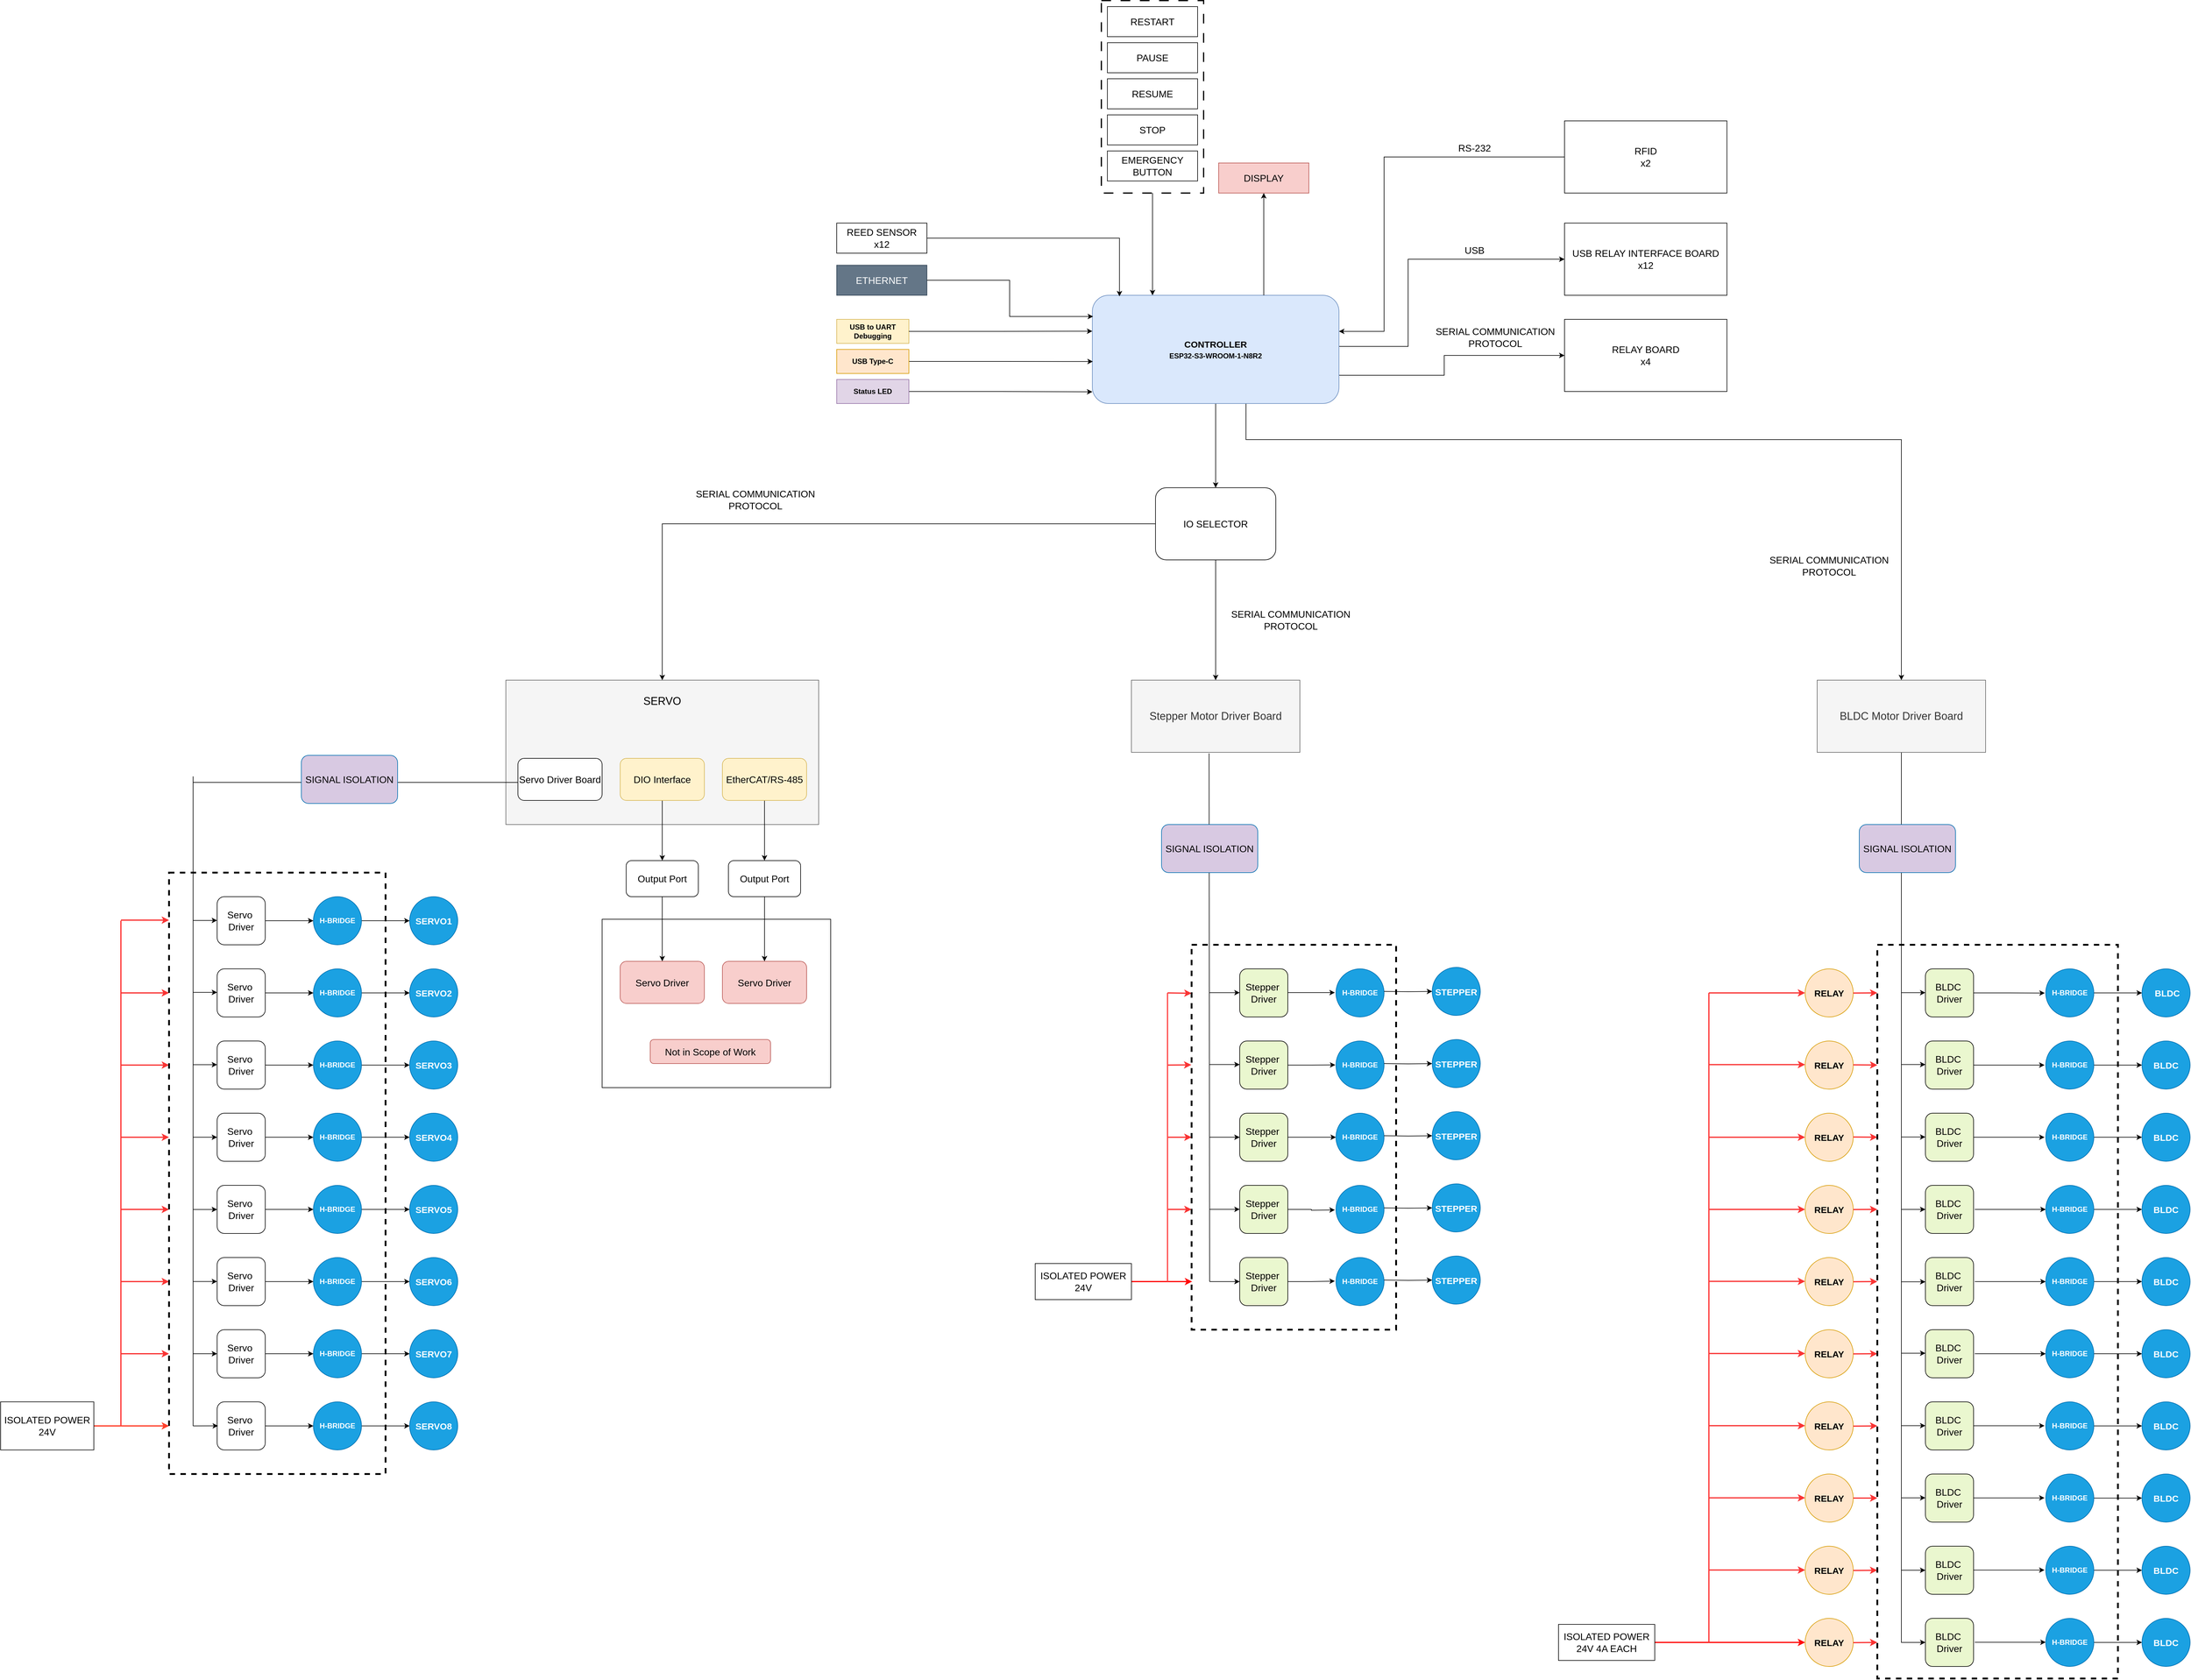 <mxfile version="24.4.8" type="device">
  <diagram name="Page-1" id="-GEs__o_v-kWPJPcI85U">
    <mxGraphModel dx="3565" dy="3206" grid="1" gridSize="10" guides="1" tooltips="1" connect="1" arrows="1" fold="1" page="1" pageScale="1" pageWidth="850" pageHeight="1100" math="0" shadow="0">
      <root>
        <mxCell id="0" />
        <mxCell id="1" parent="0" />
        <mxCell id="8Yx6uyHh_5KAU_JvyVwx-335" style="edgeStyle=orthogonalEdgeStyle;rounded=0;orthogonalLoop=1;jettySize=auto;html=1;entryX=0.5;entryY=0;entryDx=0;entryDy=0;" edge="1" parent="1" source="8Yx6uyHh_5KAU_JvyVwx-1" target="8Yx6uyHh_5KAU_JvyVwx-332">
          <mxGeometry relative="1" as="geometry" />
        </mxCell>
        <mxCell id="8Yx6uyHh_5KAU_JvyVwx-343" style="edgeStyle=orthogonalEdgeStyle;rounded=0;orthogonalLoop=1;jettySize=auto;html=1;entryX=0;entryY=0.5;entryDx=0;entryDy=0;" edge="1" parent="1" source="8Yx6uyHh_5KAU_JvyVwx-1" target="8Yx6uyHh_5KAU_JvyVwx-342">
          <mxGeometry relative="1" as="geometry">
            <Array as="points">
              <mxPoint x="940" y="-1315" />
              <mxPoint x="940" y="-1460" />
            </Array>
          </mxGeometry>
        </mxCell>
        <mxCell id="8Yx6uyHh_5KAU_JvyVwx-345" style="edgeStyle=orthogonalEdgeStyle;rounded=0;orthogonalLoop=1;jettySize=auto;html=1;exitX=1;exitY=0.739;exitDx=0;exitDy=0;exitPerimeter=0;" edge="1" parent="1" source="8Yx6uyHh_5KAU_JvyVwx-1" target="8Yx6uyHh_5KAU_JvyVwx-344">
          <mxGeometry relative="1" as="geometry">
            <Array as="points">
              <mxPoint x="1000" y="-1267" />
              <mxPoint x="1000" y="-1300" />
            </Array>
          </mxGeometry>
        </mxCell>
        <mxCell id="8Yx6uyHh_5KAU_JvyVwx-346" style="edgeStyle=orthogonalEdgeStyle;rounded=0;orthogonalLoop=1;jettySize=auto;html=1;exitX=0.623;exitY=1.002;exitDx=0;exitDy=0;entryX=0.5;entryY=0;entryDx=0;entryDy=0;exitPerimeter=0;" edge="1" parent="1" source="8Yx6uyHh_5KAU_JvyVwx-1" target="8Yx6uyHh_5KAU_JvyVwx-171">
          <mxGeometry relative="1" as="geometry">
            <Array as="points">
              <mxPoint x="670" y="-1160" />
              <mxPoint x="1760" y="-1160" />
            </Array>
          </mxGeometry>
        </mxCell>
        <mxCell id="8Yx6uyHh_5KAU_JvyVwx-1" value="&lt;font style=&quot;font-size: 15px;&quot;&gt;&lt;span style=&quot;&quot;&gt;&lt;b&gt;CONTROLLER&lt;/b&gt;&lt;/span&gt;&lt;br&gt;&lt;b style=&quot;&quot;&gt;&lt;font style=&quot;font-size: 12px;&quot;&gt;ESP32-S3-WROOM-1-N8R2&lt;/font&gt;&lt;/b&gt;&lt;br&gt;&lt;/font&gt;" style="rounded=1;whiteSpace=wrap;html=1;fillColor=#dae8fc;strokeColor=#6c8ebf;" vertex="1" parent="1">
          <mxGeometry x="415" y="-1400" width="410" height="180" as="geometry" />
        </mxCell>
        <mxCell id="8Yx6uyHh_5KAU_JvyVwx-2" value="&lt;b&gt;USB to UART Debugging&lt;/b&gt;" style="rounded=0;whiteSpace=wrap;html=1;fillColor=#fff2cc;strokeColor=#d6b656;" vertex="1" parent="1">
          <mxGeometry x="-10" y="-1360" width="120" height="40" as="geometry" />
        </mxCell>
        <mxCell id="8Yx6uyHh_5KAU_JvyVwx-361" style="edgeStyle=orthogonalEdgeStyle;rounded=0;orthogonalLoop=1;jettySize=auto;html=1;entryX=0.002;entryY=0.612;entryDx=0;entryDy=0;entryPerimeter=0;" edge="1" parent="1" source="8Yx6uyHh_5KAU_JvyVwx-3" target="8Yx6uyHh_5KAU_JvyVwx-1">
          <mxGeometry relative="1" as="geometry">
            <mxPoint x="410" y="-1290" as="targetPoint" />
          </mxGeometry>
        </mxCell>
        <mxCell id="8Yx6uyHh_5KAU_JvyVwx-3" value="&lt;b&gt;USB Type-C&lt;/b&gt;" style="rounded=0;whiteSpace=wrap;html=1;fillColor=#ffe6cc;strokeColor=#d79b00;" vertex="1" parent="1">
          <mxGeometry x="-10" y="-1310" width="120" height="40" as="geometry" />
        </mxCell>
        <mxCell id="8Yx6uyHh_5KAU_JvyVwx-360" style="edgeStyle=orthogonalEdgeStyle;rounded=0;orthogonalLoop=1;jettySize=auto;html=1;entryX=0;entryY=0.892;entryDx=0;entryDy=0;entryPerimeter=0;" edge="1" parent="1" source="8Yx6uyHh_5KAU_JvyVwx-4" target="8Yx6uyHh_5KAU_JvyVwx-1">
          <mxGeometry relative="1" as="geometry">
            <mxPoint x="410" y="-1240" as="targetPoint" />
          </mxGeometry>
        </mxCell>
        <mxCell id="8Yx6uyHh_5KAU_JvyVwx-4" value="&lt;b&gt;Status LED&lt;/b&gt;" style="rounded=0;whiteSpace=wrap;html=1;fillColor=#e1d5e7;strokeColor=#9673a6;" vertex="1" parent="1">
          <mxGeometry x="-10" y="-1260" width="120" height="40" as="geometry" />
        </mxCell>
        <mxCell id="8Yx6uyHh_5KAU_JvyVwx-26" value="" style="rounded=0;whiteSpace=wrap;html=1;fillColor=#f5f5f5;strokeColor=#666666;fontColor=#333333;" vertex="1" parent="1">
          <mxGeometry x="-560" y="-760" width="520" height="240" as="geometry" />
        </mxCell>
        <mxCell id="8Yx6uyHh_5KAU_JvyVwx-27" value="&lt;font style=&quot;font-size: 16px;&quot;&gt;Servo Driver Board&lt;/font&gt;" style="rounded=1;whiteSpace=wrap;html=1;" vertex="1" parent="1">
          <mxGeometry x="-540" y="-630" width="140" height="70" as="geometry" />
        </mxCell>
        <mxCell id="8Yx6uyHh_5KAU_JvyVwx-90" style="edgeStyle=orthogonalEdgeStyle;rounded=0;orthogonalLoop=1;jettySize=auto;html=1;" edge="1" parent="1" source="8Yx6uyHh_5KAU_JvyVwx-28" target="8Yx6uyHh_5KAU_JvyVwx-88">
          <mxGeometry relative="1" as="geometry" />
        </mxCell>
        <mxCell id="8Yx6uyHh_5KAU_JvyVwx-28" value="&lt;font style=&quot;font-size: 16px;&quot;&gt;DIO Interface&lt;/font&gt;" style="rounded=1;whiteSpace=wrap;html=1;fillColor=#fff2cc;strokeColor=#d6b656;" vertex="1" parent="1">
          <mxGeometry x="-370" y="-630" width="140" height="70" as="geometry" />
        </mxCell>
        <mxCell id="8Yx6uyHh_5KAU_JvyVwx-91" style="edgeStyle=orthogonalEdgeStyle;rounded=0;orthogonalLoop=1;jettySize=auto;html=1;entryX=0.5;entryY=0;entryDx=0;entryDy=0;" edge="1" parent="1" source="8Yx6uyHh_5KAU_JvyVwx-29" target="8Yx6uyHh_5KAU_JvyVwx-89">
          <mxGeometry relative="1" as="geometry" />
        </mxCell>
        <mxCell id="8Yx6uyHh_5KAU_JvyVwx-29" value="&lt;font style=&quot;font-size: 16px;&quot;&gt;EtherCAT/RS-485&lt;/font&gt;" style="rounded=1;whiteSpace=wrap;html=1;fillColor=#fff2cc;strokeColor=#d6b656;" vertex="1" parent="1">
          <mxGeometry x="-200" y="-630" width="140" height="70" as="geometry" />
        </mxCell>
        <mxCell id="8Yx6uyHh_5KAU_JvyVwx-213" style="edgeStyle=orthogonalEdgeStyle;rounded=0;orthogonalLoop=1;jettySize=auto;html=1;entryX=0;entryY=0.5;entryDx=0;entryDy=0;" edge="1" parent="1" source="8Yx6uyHh_5KAU_JvyVwx-32" target="8Yx6uyHh_5KAU_JvyVwx-39">
          <mxGeometry relative="1" as="geometry" />
        </mxCell>
        <mxCell id="8Yx6uyHh_5KAU_JvyVwx-32" value="&lt;b&gt;H-BRIDGE&lt;/b&gt;" style="ellipse;whiteSpace=wrap;html=1;aspect=fixed;fillColor=#1ba1e2;fontColor=#ffffff;strokeColor=#006EAF;horizontal=1;flipV=1;flipH=1;" vertex="1" parent="1">
          <mxGeometry x="-880" y="-280" width="80" height="80" as="geometry" />
        </mxCell>
        <mxCell id="8Yx6uyHh_5KAU_JvyVwx-215" style="edgeStyle=orthogonalEdgeStyle;rounded=0;orthogonalLoop=1;jettySize=auto;html=1;entryX=0;entryY=0.5;entryDx=0;entryDy=0;" edge="1" parent="1" source="8Yx6uyHh_5KAU_JvyVwx-33" target="8Yx6uyHh_5KAU_JvyVwx-40">
          <mxGeometry relative="1" as="geometry" />
        </mxCell>
        <mxCell id="8Yx6uyHh_5KAU_JvyVwx-33" value="&lt;b&gt;H-BRIDGE&lt;/b&gt;" style="ellipse;whiteSpace=wrap;html=1;aspect=fixed;fillColor=#1ba1e2;fontColor=#ffffff;strokeColor=#006EAF;horizontal=1;flipV=1;flipH=1;" vertex="1" parent="1">
          <mxGeometry x="-880" y="-160" width="80" height="80" as="geometry" />
        </mxCell>
        <mxCell id="8Yx6uyHh_5KAU_JvyVwx-218" style="edgeStyle=orthogonalEdgeStyle;rounded=0;orthogonalLoop=1;jettySize=auto;html=1;" edge="1" parent="1" source="8Yx6uyHh_5KAU_JvyVwx-34" target="8Yx6uyHh_5KAU_JvyVwx-41">
          <mxGeometry relative="1" as="geometry" />
        </mxCell>
        <mxCell id="8Yx6uyHh_5KAU_JvyVwx-34" value="&lt;b&gt;H-BRIDGE&lt;/b&gt;" style="ellipse;whiteSpace=wrap;html=1;aspect=fixed;fillColor=#1ba1e2;fontColor=#ffffff;strokeColor=#006EAF;horizontal=1;flipV=1;flipH=1;" vertex="1" parent="1">
          <mxGeometry x="-880" y="-40" width="80" height="80" as="geometry" />
        </mxCell>
        <mxCell id="8Yx6uyHh_5KAU_JvyVwx-222" style="edgeStyle=orthogonalEdgeStyle;rounded=0;orthogonalLoop=1;jettySize=auto;html=1;" edge="1" parent="1" source="8Yx6uyHh_5KAU_JvyVwx-35" target="8Yx6uyHh_5KAU_JvyVwx-42">
          <mxGeometry relative="1" as="geometry" />
        </mxCell>
        <mxCell id="8Yx6uyHh_5KAU_JvyVwx-35" value="&lt;b&gt;H-BRIDGE&lt;/b&gt;" style="ellipse;whiteSpace=wrap;html=1;aspect=fixed;fillColor=#1ba1e2;fontColor=#ffffff;strokeColor=#006EAF;horizontal=1;flipV=1;flipH=1;" vertex="1" parent="1">
          <mxGeometry x="-880" y="80" width="80" height="80" as="geometry" />
        </mxCell>
        <mxCell id="8Yx6uyHh_5KAU_JvyVwx-224" style="edgeStyle=orthogonalEdgeStyle;rounded=0;orthogonalLoop=1;jettySize=auto;html=1;entryX=0;entryY=0.5;entryDx=0;entryDy=0;" edge="1" parent="1" source="8Yx6uyHh_5KAU_JvyVwx-36" target="8Yx6uyHh_5KAU_JvyVwx-43">
          <mxGeometry relative="1" as="geometry" />
        </mxCell>
        <mxCell id="8Yx6uyHh_5KAU_JvyVwx-36" value="&lt;b&gt;H-BRIDGE&lt;/b&gt;" style="ellipse;whiteSpace=wrap;html=1;aspect=fixed;fillColor=#1ba1e2;fontColor=#ffffff;strokeColor=#006EAF;horizontal=1;flipV=1;flipH=1;" vertex="1" parent="1">
          <mxGeometry x="-880" y="200" width="80" height="80" as="geometry" />
        </mxCell>
        <mxCell id="8Yx6uyHh_5KAU_JvyVwx-226" style="edgeStyle=orthogonalEdgeStyle;rounded=0;orthogonalLoop=1;jettySize=auto;html=1;" edge="1" parent="1" source="8Yx6uyHh_5KAU_JvyVwx-37" target="8Yx6uyHh_5KAU_JvyVwx-64">
          <mxGeometry relative="1" as="geometry" />
        </mxCell>
        <mxCell id="8Yx6uyHh_5KAU_JvyVwx-37" value="&lt;b&gt;H-BRIDGE&lt;/b&gt;" style="ellipse;whiteSpace=wrap;html=1;aspect=fixed;fillColor=#1ba1e2;fontColor=#ffffff;strokeColor=#006EAF;horizontal=1;flipV=1;flipH=1;" vertex="1" parent="1">
          <mxGeometry x="-880" y="320" width="80" height="80" as="geometry" />
        </mxCell>
        <mxCell id="8Yx6uyHh_5KAU_JvyVwx-38" value="&lt;b&gt;&lt;font style=&quot;font-size: 15px;&quot;&gt;SERVO1&lt;/font&gt;&lt;/b&gt;" style="ellipse;whiteSpace=wrap;html=1;aspect=fixed;fillColor=#1ba1e2;fontColor=#ffffff;strokeColor=#006EAF;horizontal=1;flipV=1;flipH=1;" vertex="1" parent="1">
          <mxGeometry x="-720" y="-400" width="80" height="80" as="geometry" />
        </mxCell>
        <mxCell id="8Yx6uyHh_5KAU_JvyVwx-39" value="&lt;b&gt;&lt;font style=&quot;font-size: 15px;&quot;&gt;SERVO2&lt;/font&gt;&lt;/b&gt;" style="ellipse;whiteSpace=wrap;html=1;aspect=fixed;fillColor=#1ba1e2;fontColor=#ffffff;strokeColor=#006EAF;horizontal=1;flipV=1;flipH=1;" vertex="1" parent="1">
          <mxGeometry x="-720" y="-280" width="80" height="80" as="geometry" />
        </mxCell>
        <mxCell id="8Yx6uyHh_5KAU_JvyVwx-40" value="&lt;b&gt;&lt;font style=&quot;font-size: 15px;&quot;&gt;SERVO3&lt;/font&gt;&lt;/b&gt;" style="ellipse;whiteSpace=wrap;html=1;aspect=fixed;fillColor=#1ba1e2;fontColor=#ffffff;strokeColor=#006EAF;horizontal=1;flipV=1;flipH=1;" vertex="1" parent="1">
          <mxGeometry x="-720" y="-160" width="80" height="80" as="geometry" />
        </mxCell>
        <mxCell id="8Yx6uyHh_5KAU_JvyVwx-41" value="&lt;b&gt;&lt;font style=&quot;font-size: 15px;&quot;&gt;SERVO4&lt;/font&gt;&lt;/b&gt;" style="ellipse;whiteSpace=wrap;html=1;aspect=fixed;fillColor=#1ba1e2;fontColor=#ffffff;strokeColor=#006EAF;horizontal=1;flipV=1;flipH=1;" vertex="1" parent="1">
          <mxGeometry x="-720" y="-40" width="80" height="80" as="geometry" />
        </mxCell>
        <mxCell id="8Yx6uyHh_5KAU_JvyVwx-42" value="&lt;b&gt;&lt;font style=&quot;font-size: 15px;&quot;&gt;SERVO5&lt;/font&gt;&lt;/b&gt;" style="ellipse;whiteSpace=wrap;html=1;aspect=fixed;fillColor=#1ba1e2;fontColor=#ffffff;strokeColor=#006EAF;horizontal=1;flipV=1;flipH=1;" vertex="1" parent="1">
          <mxGeometry x="-720" y="80" width="80" height="80" as="geometry" />
        </mxCell>
        <mxCell id="8Yx6uyHh_5KAU_JvyVwx-43" value="&lt;b&gt;&lt;font style=&quot;font-size: 15px;&quot;&gt;SERVO6&lt;/font&gt;&lt;/b&gt;" style="ellipse;whiteSpace=wrap;html=1;aspect=fixed;fillColor=#1ba1e2;fontColor=#ffffff;strokeColor=#006EAF;horizontal=1;flipV=1;flipH=1;" vertex="1" parent="1">
          <mxGeometry x="-720" y="200" width="80" height="80" as="geometry" />
        </mxCell>
        <mxCell id="8Yx6uyHh_5KAU_JvyVwx-53" value="&lt;span style=&quot;font-size: 16px;&quot;&gt;Servo Driver&lt;/span&gt;" style="rounded=1;whiteSpace=wrap;html=1;fillColor=#f8cecc;strokeColor=#b85450;" vertex="1" parent="1">
          <mxGeometry x="-370" y="-292.5" width="140" height="70" as="geometry" />
        </mxCell>
        <mxCell id="8Yx6uyHh_5KAU_JvyVwx-54" value="&lt;font style=&quot;font-size: 16px;&quot;&gt;Servo Driver&lt;/font&gt;" style="rounded=1;whiteSpace=wrap;html=1;fillColor=#f8cecc;strokeColor=#b85450;" vertex="1" parent="1">
          <mxGeometry x="-200" y="-292.5" width="140" height="70" as="geometry" />
        </mxCell>
        <mxCell id="8Yx6uyHh_5KAU_JvyVwx-55" value="&lt;font style=&quot;font-size: 18px;&quot;&gt;Stepper&lt;/font&gt;&lt;span style=&quot;font-size: 18px; background-color: initial;&quot;&gt;&amp;nbsp;Motor Driver Board&lt;/span&gt;" style="rounded=0;whiteSpace=wrap;html=1;fillColor=#f5f5f5;fontColor=#333333;strokeColor=#666666;" vertex="1" parent="1">
          <mxGeometry x="480" y="-760" width="280" height="120" as="geometry" />
        </mxCell>
        <mxCell id="8Yx6uyHh_5KAU_JvyVwx-211" style="edgeStyle=orthogonalEdgeStyle;rounded=0;orthogonalLoop=1;jettySize=auto;html=1;" edge="1" parent="1" source="8Yx6uyHh_5KAU_JvyVwx-59" target="8Yx6uyHh_5KAU_JvyVwx-38">
          <mxGeometry relative="1" as="geometry" />
        </mxCell>
        <mxCell id="8Yx6uyHh_5KAU_JvyVwx-59" value="&lt;b&gt;H-BRIDGE&lt;/b&gt;" style="ellipse;whiteSpace=wrap;html=1;aspect=fixed;fillColor=#1ba1e2;fontColor=#ffffff;strokeColor=#006EAF;horizontal=1;flipV=1;flipH=1;" vertex="1" parent="1">
          <mxGeometry x="-880" y="-400" width="80" height="80" as="geometry" />
        </mxCell>
        <mxCell id="8Yx6uyHh_5KAU_JvyVwx-228" style="edgeStyle=orthogonalEdgeStyle;rounded=0;orthogonalLoop=1;jettySize=auto;html=1;entryX=0;entryY=0.5;entryDx=0;entryDy=0;" edge="1" parent="1" source="8Yx6uyHh_5KAU_JvyVwx-60" target="8Yx6uyHh_5KAU_JvyVwx-65">
          <mxGeometry relative="1" as="geometry" />
        </mxCell>
        <mxCell id="8Yx6uyHh_5KAU_JvyVwx-60" value="&lt;b&gt;H-BRIDGE&lt;/b&gt;" style="ellipse;whiteSpace=wrap;html=1;aspect=fixed;fillColor=#1ba1e2;fontColor=#ffffff;strokeColor=#006EAF;horizontal=1;flipV=1;flipH=1;" vertex="1" parent="1">
          <mxGeometry x="-880" y="440" width="80" height="80" as="geometry" />
        </mxCell>
        <mxCell id="8Yx6uyHh_5KAU_JvyVwx-61" value="&lt;span style=&quot;font-size: 16px;&quot;&gt;Not in Scope of Work&lt;/span&gt;" style="rounded=1;whiteSpace=wrap;html=1;fillColor=#f8cecc;strokeColor=#b85450;" vertex="1" parent="1">
          <mxGeometry x="-320" y="-162.5" width="200" height="40" as="geometry" />
        </mxCell>
        <mxCell id="8Yx6uyHh_5KAU_JvyVwx-63" style="edgeStyle=orthogonalEdgeStyle;rounded=0;orthogonalLoop=1;jettySize=auto;html=1;exitX=0.5;exitY=1;exitDx=0;exitDy=0;horizontal=1;" edge="1" parent="1" source="8Yx6uyHh_5KAU_JvyVwx-43" target="8Yx6uyHh_5KAU_JvyVwx-43">
          <mxGeometry relative="1" as="geometry" />
        </mxCell>
        <mxCell id="8Yx6uyHh_5KAU_JvyVwx-64" value="&lt;b&gt;&lt;font style=&quot;font-size: 15px;&quot;&gt;SERVO7&lt;/font&gt;&lt;/b&gt;" style="ellipse;whiteSpace=wrap;html=1;aspect=fixed;fillColor=#1ba1e2;fontColor=#ffffff;strokeColor=#006EAF;horizontal=1;flipV=1;flipH=1;" vertex="1" parent="1">
          <mxGeometry x="-720" y="320" width="80" height="80" as="geometry" />
        </mxCell>
        <mxCell id="8Yx6uyHh_5KAU_JvyVwx-65" value="&lt;b&gt;&lt;font style=&quot;font-size: 15px;&quot;&gt;SERVO8&lt;/font&gt;&lt;/b&gt;" style="ellipse;whiteSpace=wrap;html=1;aspect=fixed;fillColor=#1ba1e2;fontColor=#ffffff;strokeColor=#006EAF;horizontal=1;flipV=1;flipH=1;" vertex="1" parent="1">
          <mxGeometry x="-720" y="440" width="80" height="80" as="geometry" />
        </mxCell>
        <mxCell id="8Yx6uyHh_5KAU_JvyVwx-221" style="edgeStyle=orthogonalEdgeStyle;rounded=0;orthogonalLoop=1;jettySize=auto;html=1;entryX=0;entryY=0.5;entryDx=0;entryDy=0;" edge="1" parent="1" source="8Yx6uyHh_5KAU_JvyVwx-66" target="8Yx6uyHh_5KAU_JvyVwx-35">
          <mxGeometry relative="1" as="geometry" />
        </mxCell>
        <mxCell id="8Yx6uyHh_5KAU_JvyVwx-66" value="&lt;div style=&quot;font-size: 16px;&quot;&gt;&lt;span style=&quot;background-color: initial;&quot;&gt;&lt;font style=&quot;font-size: 16px;&quot;&gt;Servo&amp;nbsp;&lt;/font&gt;&lt;/span&gt;&lt;/div&gt;&lt;div style=&quot;font-size: 16px;&quot;&gt;&lt;font style=&quot;font-size: 16px;&quot;&gt;Driver&lt;/font&gt;&lt;/div&gt;" style="rounded=1;whiteSpace=wrap;html=1;align=center;horizontal=1;flipV=1;flipH=1;" vertex="1" parent="1">
          <mxGeometry x="-1040" y="80" width="80" height="80" as="geometry" />
        </mxCell>
        <mxCell id="8Yx6uyHh_5KAU_JvyVwx-223" style="edgeStyle=orthogonalEdgeStyle;rounded=0;orthogonalLoop=1;jettySize=auto;html=1;" edge="1" parent="1" source="8Yx6uyHh_5KAU_JvyVwx-68" target="8Yx6uyHh_5KAU_JvyVwx-36">
          <mxGeometry relative="1" as="geometry" />
        </mxCell>
        <mxCell id="8Yx6uyHh_5KAU_JvyVwx-68" value="&lt;div style=&quot;font-size: 16px;&quot;&gt;&lt;span style=&quot;background-color: initial;&quot;&gt;&lt;font style=&quot;font-size: 16px;&quot;&gt;Servo&amp;nbsp;&lt;/font&gt;&lt;/span&gt;&lt;/div&gt;&lt;div style=&quot;font-size: 16px;&quot;&gt;&lt;font style=&quot;font-size: 16px;&quot;&gt;Driver&lt;/font&gt;&lt;/div&gt;" style="rounded=1;whiteSpace=wrap;html=1;align=center;horizontal=1;flipV=1;flipH=1;" vertex="1" parent="1">
          <mxGeometry x="-1040" y="200" width="80" height="80" as="geometry" />
        </mxCell>
        <mxCell id="8Yx6uyHh_5KAU_JvyVwx-225" style="edgeStyle=orthogonalEdgeStyle;rounded=0;orthogonalLoop=1;jettySize=auto;html=1;entryX=0;entryY=0.5;entryDx=0;entryDy=0;" edge="1" parent="1" source="8Yx6uyHh_5KAU_JvyVwx-69" target="8Yx6uyHh_5KAU_JvyVwx-37">
          <mxGeometry relative="1" as="geometry" />
        </mxCell>
        <mxCell id="8Yx6uyHh_5KAU_JvyVwx-69" value="&lt;div style=&quot;font-size: 16px;&quot;&gt;&lt;span style=&quot;background-color: initial;&quot;&gt;&lt;font style=&quot;font-size: 16px;&quot;&gt;Servo&amp;nbsp;&lt;/font&gt;&lt;/span&gt;&lt;/div&gt;&lt;div style=&quot;font-size: 16px;&quot;&gt;&lt;font style=&quot;font-size: 16px;&quot;&gt;Driver&lt;/font&gt;&lt;/div&gt;" style="rounded=1;whiteSpace=wrap;html=1;align=center;horizontal=1;flipV=1;flipH=1;" vertex="1" parent="1">
          <mxGeometry x="-1040" y="320" width="80" height="80" as="geometry" />
        </mxCell>
        <mxCell id="8Yx6uyHh_5KAU_JvyVwx-227" style="edgeStyle=orthogonalEdgeStyle;rounded=0;orthogonalLoop=1;jettySize=auto;html=1;entryX=0;entryY=0.5;entryDx=0;entryDy=0;" edge="1" parent="1" source="8Yx6uyHh_5KAU_JvyVwx-70" target="8Yx6uyHh_5KAU_JvyVwx-60">
          <mxGeometry relative="1" as="geometry" />
        </mxCell>
        <mxCell id="8Yx6uyHh_5KAU_JvyVwx-70" value="&lt;div style=&quot;font-size: 16px;&quot;&gt;&lt;span style=&quot;background-color: initial;&quot;&gt;&lt;font style=&quot;font-size: 16px;&quot;&gt;Servo&amp;nbsp;&lt;/font&gt;&lt;/span&gt;&lt;/div&gt;&lt;div style=&quot;font-size: 16px;&quot;&gt;&lt;font style=&quot;font-size: 16px;&quot;&gt;Driver&lt;/font&gt;&lt;/div&gt;" style="rounded=1;whiteSpace=wrap;html=1;align=center;horizontal=1;flipV=1;flipH=1;" vertex="1" parent="1">
          <mxGeometry x="-1040" y="440" width="80" height="80" as="geometry" />
        </mxCell>
        <mxCell id="8Yx6uyHh_5KAU_JvyVwx-217" style="edgeStyle=orthogonalEdgeStyle;rounded=0;orthogonalLoop=1;jettySize=auto;html=1;" edge="1" parent="1" source="8Yx6uyHh_5KAU_JvyVwx-71" target="8Yx6uyHh_5KAU_JvyVwx-34">
          <mxGeometry relative="1" as="geometry" />
        </mxCell>
        <mxCell id="8Yx6uyHh_5KAU_JvyVwx-71" value="&lt;div style=&quot;font-size: 16px;&quot;&gt;&lt;span style=&quot;background-color: initial;&quot;&gt;&lt;font style=&quot;font-size: 16px;&quot;&gt;Servo&amp;nbsp;&lt;/font&gt;&lt;/span&gt;&lt;/div&gt;&lt;div style=&quot;font-size: 16px;&quot;&gt;&lt;font style=&quot;font-size: 16px;&quot;&gt;Driver&lt;/font&gt;&lt;/div&gt;" style="rounded=1;whiteSpace=wrap;html=1;align=center;horizontal=1;flipV=1;flipH=1;" vertex="1" parent="1">
          <mxGeometry x="-1040" y="-40" width="80" height="80" as="geometry" />
        </mxCell>
        <mxCell id="8Yx6uyHh_5KAU_JvyVwx-214" style="edgeStyle=orthogonalEdgeStyle;rounded=0;orthogonalLoop=1;jettySize=auto;html=1;entryX=0;entryY=0.5;entryDx=0;entryDy=0;" edge="1" parent="1" source="8Yx6uyHh_5KAU_JvyVwx-72" target="8Yx6uyHh_5KAU_JvyVwx-33">
          <mxGeometry relative="1" as="geometry" />
        </mxCell>
        <mxCell id="8Yx6uyHh_5KAU_JvyVwx-72" value="&lt;div style=&quot;font-size: 16px;&quot;&gt;&lt;span style=&quot;background-color: initial;&quot;&gt;&lt;font style=&quot;font-size: 16px;&quot;&gt;Servo&amp;nbsp;&lt;/font&gt;&lt;/span&gt;&lt;/div&gt;&lt;div style=&quot;font-size: 16px;&quot;&gt;&lt;font style=&quot;font-size: 16px;&quot;&gt;Driver&lt;/font&gt;&lt;/div&gt;" style="rounded=1;whiteSpace=wrap;html=1;align=center;horizontal=1;flipV=1;flipH=1;" vertex="1" parent="1">
          <mxGeometry x="-1040" y="-160" width="80" height="80" as="geometry" />
        </mxCell>
        <mxCell id="8Yx6uyHh_5KAU_JvyVwx-212" style="edgeStyle=orthogonalEdgeStyle;rounded=0;orthogonalLoop=1;jettySize=auto;html=1;" edge="1" parent="1" source="8Yx6uyHh_5KAU_JvyVwx-73" target="8Yx6uyHh_5KAU_JvyVwx-32">
          <mxGeometry relative="1" as="geometry" />
        </mxCell>
        <mxCell id="8Yx6uyHh_5KAU_JvyVwx-73" value="&lt;div style=&quot;font-size: 16px;&quot;&gt;&lt;span style=&quot;background-color: initial;&quot;&gt;&lt;font style=&quot;font-size: 16px;&quot;&gt;Servo&amp;nbsp;&lt;/font&gt;&lt;/span&gt;&lt;/div&gt;&lt;div style=&quot;font-size: 16px;&quot;&gt;&lt;font style=&quot;font-size: 16px;&quot;&gt;Driver&lt;/font&gt;&lt;/div&gt;" style="rounded=1;whiteSpace=wrap;html=1;align=center;horizontal=1;flipV=1;flipH=1;" vertex="1" parent="1">
          <mxGeometry x="-1040" y="-280" width="80" height="80" as="geometry" />
        </mxCell>
        <mxCell id="8Yx6uyHh_5KAU_JvyVwx-210" style="edgeStyle=orthogonalEdgeStyle;rounded=0;orthogonalLoop=1;jettySize=auto;html=1;entryX=0;entryY=0.5;entryDx=0;entryDy=0;" edge="1" parent="1" source="8Yx6uyHh_5KAU_JvyVwx-74" target="8Yx6uyHh_5KAU_JvyVwx-59">
          <mxGeometry relative="1" as="geometry" />
        </mxCell>
        <mxCell id="8Yx6uyHh_5KAU_JvyVwx-74" value="&lt;div style=&quot;font-size: 16px;&quot;&gt;&lt;span style=&quot;background-color: initial;&quot;&gt;&lt;font style=&quot;font-size: 16px;&quot;&gt;Servo&amp;nbsp;&lt;/font&gt;&lt;/span&gt;&lt;/div&gt;&lt;div style=&quot;font-size: 16px;&quot;&gt;&lt;font style=&quot;font-size: 16px;&quot;&gt;Driver&lt;/font&gt;&lt;/div&gt;" style="rounded=1;whiteSpace=wrap;html=1;align=center;horizontal=1;flipV=1;flipH=1;" vertex="1" parent="1">
          <mxGeometry x="-1040" y="-400" width="80" height="80" as="geometry" />
        </mxCell>
        <mxCell id="8Yx6uyHh_5KAU_JvyVwx-92" style="edgeStyle=orthogonalEdgeStyle;rounded=0;orthogonalLoop=1;jettySize=auto;html=1;entryX=0.5;entryY=0;entryDx=0;entryDy=0;" edge="1" parent="1" source="8Yx6uyHh_5KAU_JvyVwx-88" target="8Yx6uyHh_5KAU_JvyVwx-53">
          <mxGeometry relative="1" as="geometry" />
        </mxCell>
        <mxCell id="8Yx6uyHh_5KAU_JvyVwx-88" value="&lt;font style=&quot;font-size: 16px;&quot;&gt;Output Port&lt;/font&gt;" style="rounded=1;whiteSpace=wrap;html=1;" vertex="1" parent="1">
          <mxGeometry x="-360" y="-460" width="120" height="60" as="geometry" />
        </mxCell>
        <mxCell id="8Yx6uyHh_5KAU_JvyVwx-93" style="edgeStyle=orthogonalEdgeStyle;rounded=0;orthogonalLoop=1;jettySize=auto;html=1;entryX=0.5;entryY=0;entryDx=0;entryDy=0;" edge="1" parent="1" source="8Yx6uyHh_5KAU_JvyVwx-89" target="8Yx6uyHh_5KAU_JvyVwx-54">
          <mxGeometry relative="1" as="geometry" />
        </mxCell>
        <mxCell id="8Yx6uyHh_5KAU_JvyVwx-89" value="&lt;font style=&quot;font-size: 16px;&quot;&gt;Output Port&lt;/font&gt;" style="rounded=1;whiteSpace=wrap;html=1;" vertex="1" parent="1">
          <mxGeometry x="-190" y="-460" width="120" height="60" as="geometry" />
        </mxCell>
        <mxCell id="8Yx6uyHh_5KAU_JvyVwx-94" value="" style="rounded=0;whiteSpace=wrap;html=1;fillColor=none;" vertex="1" parent="1">
          <mxGeometry x="-400" y="-362.5" width="380" height="280" as="geometry" />
        </mxCell>
        <mxCell id="8Yx6uyHh_5KAU_JvyVwx-113" value="&lt;span style=&quot;font-size: 15px;&quot;&gt;&lt;b&gt;RELAY&lt;/b&gt;&lt;/span&gt;" style="ellipse;whiteSpace=wrap;html=1;aspect=fixed;fillColor=#ffe6cc;strokeColor=#d79b00;" vertex="1" parent="1">
          <mxGeometry x="1600" y="-280" width="80" height="80" as="geometry" />
        </mxCell>
        <mxCell id="8Yx6uyHh_5KAU_JvyVwx-114" value="&lt;span style=&quot;font-size: 15px;&quot;&gt;&lt;b&gt;RELAY&lt;/b&gt;&lt;/span&gt;" style="ellipse;whiteSpace=wrap;html=1;aspect=fixed;fillColor=#ffe6cc;strokeColor=#d79b00;" vertex="1" parent="1">
          <mxGeometry x="1600" y="-160" width="80" height="80" as="geometry" />
        </mxCell>
        <mxCell id="8Yx6uyHh_5KAU_JvyVwx-115" value="&lt;span style=&quot;font-size: 15px;&quot;&gt;&lt;b&gt;RELAY&lt;/b&gt;&lt;/span&gt;" style="ellipse;whiteSpace=wrap;html=1;aspect=fixed;fillColor=#ffe6cc;strokeColor=#d79b00;" vertex="1" parent="1">
          <mxGeometry x="1600" y="-40" width="80" height="80" as="geometry" />
        </mxCell>
        <mxCell id="8Yx6uyHh_5KAU_JvyVwx-116" value="&lt;span style=&quot;font-size: 15px;&quot;&gt;&lt;b&gt;RELAY&lt;/b&gt;&lt;/span&gt;" style="ellipse;whiteSpace=wrap;html=1;aspect=fixed;fillColor=#ffe6cc;strokeColor=#d79b00;" vertex="1" parent="1">
          <mxGeometry x="1600" y="80" width="80" height="80" as="geometry" />
        </mxCell>
        <mxCell id="8Yx6uyHh_5KAU_JvyVwx-117" value="&lt;span style=&quot;font-size: 15px;&quot;&gt;&lt;b&gt;RELAY&lt;/b&gt;&lt;/span&gt;" style="ellipse;whiteSpace=wrap;html=1;aspect=fixed;fillColor=#ffe6cc;strokeColor=#d79b00;" vertex="1" parent="1">
          <mxGeometry x="1600" y="200" width="80" height="80" as="geometry" />
        </mxCell>
        <mxCell id="8Yx6uyHh_5KAU_JvyVwx-118" value="&lt;span style=&quot;font-size: 15px;&quot;&gt;&lt;b&gt;RELAY&lt;/b&gt;&lt;/span&gt;" style="ellipse;whiteSpace=wrap;html=1;aspect=fixed;fillColor=#ffe6cc;strokeColor=#d79b00;" vertex="1" parent="1">
          <mxGeometry x="1600" y="320" width="80" height="80" as="geometry" />
        </mxCell>
        <mxCell id="8Yx6uyHh_5KAU_JvyVwx-119" value="&lt;span style=&quot;font-size: 15px;&quot;&gt;&lt;b&gt;RELAY&lt;/b&gt;&lt;/span&gt;" style="ellipse;whiteSpace=wrap;html=1;aspect=fixed;fillColor=#ffe6cc;strokeColor=#d79b00;" vertex="1" parent="1">
          <mxGeometry x="1600" y="440" width="80" height="80" as="geometry" />
        </mxCell>
        <mxCell id="8Yx6uyHh_5KAU_JvyVwx-120" value="&lt;span style=&quot;font-size: 15px;&quot;&gt;&lt;b&gt;RELAY&lt;/b&gt;&lt;/span&gt;" style="ellipse;whiteSpace=wrap;html=1;aspect=fixed;fillColor=#ffe6cc;strokeColor=#d79b00;" vertex="1" parent="1">
          <mxGeometry x="1600" y="560" width="80" height="80" as="geometry" />
        </mxCell>
        <mxCell id="8Yx6uyHh_5KAU_JvyVwx-121" value="&lt;span style=&quot;font-size: 15px;&quot;&gt;&lt;b&gt;RELAY&lt;/b&gt;&lt;/span&gt;" style="ellipse;whiteSpace=wrap;html=1;aspect=fixed;fillColor=#ffe6cc;strokeColor=#d79b00;" vertex="1" parent="1">
          <mxGeometry x="1600" y="680" width="80" height="80" as="geometry" />
        </mxCell>
        <mxCell id="8Yx6uyHh_5KAU_JvyVwx-122" value="&lt;span style=&quot;font-size: 15px;&quot;&gt;&lt;b&gt;RELAY&lt;/b&gt;&lt;/span&gt;" style="ellipse;whiteSpace=wrap;html=1;aspect=fixed;fillColor=#ffe6cc;strokeColor=#d79b00;" vertex="1" parent="1">
          <mxGeometry x="1600" y="800" width="80" height="80" as="geometry" />
        </mxCell>
        <mxCell id="8Yx6uyHh_5KAU_JvyVwx-123" value="&lt;div style=&quot;font-size: 16px;&quot;&gt;&lt;span style=&quot;background-color: initial;&quot;&gt;&lt;font style=&quot;font-size: 16px;&quot;&gt;BLDC&amp;nbsp;&lt;/font&gt;&lt;/span&gt;&lt;/div&gt;&lt;div style=&quot;font-size: 16px;&quot;&gt;&lt;font style=&quot;font-size: 16px;&quot;&gt;Driver&lt;/font&gt;&lt;/div&gt;" style="rounded=1;whiteSpace=wrap;html=1;align=center;fillColor=#eaf7cf;" vertex="1" parent="1">
          <mxGeometry x="1800" y="-280" width="80" height="80" as="geometry" />
        </mxCell>
        <mxCell id="8Yx6uyHh_5KAU_JvyVwx-124" value="&lt;div style=&quot;font-size: 16px;&quot;&gt;&lt;div&gt;&lt;span style=&quot;background-color: initial;&quot;&gt;BLDC&amp;nbsp;&lt;/span&gt;&lt;/div&gt;&lt;div&gt;Driver&lt;/div&gt;&lt;/div&gt;" style="rounded=1;whiteSpace=wrap;html=1;align=center;fillColor=#eaf7cf;" vertex="1" parent="1">
          <mxGeometry x="1800" y="-160" width="80" height="80" as="geometry" />
        </mxCell>
        <mxCell id="8Yx6uyHh_5KAU_JvyVwx-125" value="&lt;div style=&quot;font-size: 16px;&quot;&gt;&lt;div&gt;&lt;span style=&quot;background-color: initial;&quot;&gt;BLDC&amp;nbsp;&lt;/span&gt;&lt;/div&gt;&lt;div&gt;Driver&lt;/div&gt;&lt;/div&gt;" style="rounded=1;whiteSpace=wrap;html=1;align=center;fillColor=#eaf7cf;" vertex="1" parent="1">
          <mxGeometry x="1800" y="-40" width="80" height="80" as="geometry" />
        </mxCell>
        <mxCell id="8Yx6uyHh_5KAU_JvyVwx-126" value="&lt;div style=&quot;font-size: 16px;&quot;&gt;&lt;div&gt;&lt;span style=&quot;background-color: initial;&quot;&gt;BLDC&amp;nbsp;&lt;/span&gt;&lt;/div&gt;&lt;div&gt;Driver&lt;/div&gt;&lt;/div&gt;" style="rounded=1;whiteSpace=wrap;html=1;align=center;fillColor=#eaf7cf;" vertex="1" parent="1">
          <mxGeometry x="1800" y="80" width="80" height="80" as="geometry" />
        </mxCell>
        <mxCell id="8Yx6uyHh_5KAU_JvyVwx-127" value="&lt;div style=&quot;font-size: 16px;&quot;&gt;&lt;div&gt;&lt;span style=&quot;background-color: initial;&quot;&gt;BLDC&amp;nbsp;&lt;/span&gt;&lt;/div&gt;&lt;div&gt;Driver&lt;/div&gt;&lt;/div&gt;" style="rounded=1;whiteSpace=wrap;html=1;align=center;fillColor=#eaf7cf;" vertex="1" parent="1">
          <mxGeometry x="1800" y="200" width="80" height="80" as="geometry" />
        </mxCell>
        <mxCell id="8Yx6uyHh_5KAU_JvyVwx-128" value="&lt;div style=&quot;font-size: 16px;&quot;&gt;&lt;div&gt;&lt;span style=&quot;background-color: initial;&quot;&gt;BLDC&amp;nbsp;&lt;/span&gt;&lt;/div&gt;&lt;div&gt;Driver&lt;/div&gt;&lt;/div&gt;" style="rounded=1;whiteSpace=wrap;html=1;align=center;fillColor=#eaf7cf;" vertex="1" parent="1">
          <mxGeometry x="1800" y="320" width="80" height="80" as="geometry" />
        </mxCell>
        <mxCell id="8Yx6uyHh_5KAU_JvyVwx-129" value="&lt;div style=&quot;font-size: 16px;&quot;&gt;&lt;div&gt;&lt;span style=&quot;background-color: initial;&quot;&gt;BLDC&amp;nbsp;&lt;/span&gt;&lt;/div&gt;&lt;div&gt;Driver&lt;/div&gt;&lt;/div&gt;" style="rounded=1;whiteSpace=wrap;html=1;align=center;fillColor=#eaf7cf;" vertex="1" parent="1">
          <mxGeometry x="1800" y="440" width="80" height="80" as="geometry" />
        </mxCell>
        <mxCell id="8Yx6uyHh_5KAU_JvyVwx-130" value="&lt;div style=&quot;font-size: 16px;&quot;&gt;&lt;div&gt;&lt;span style=&quot;background-color: initial;&quot;&gt;BLDC&amp;nbsp;&lt;/span&gt;&lt;/div&gt;&lt;div&gt;Driver&lt;/div&gt;&lt;/div&gt;" style="rounded=1;whiteSpace=wrap;html=1;align=center;fillColor=#eaf7cf;" vertex="1" parent="1">
          <mxGeometry x="1800" y="560" width="80" height="80" as="geometry" />
        </mxCell>
        <mxCell id="8Yx6uyHh_5KAU_JvyVwx-131" value="&lt;div style=&quot;font-size: 16px;&quot;&gt;&lt;div&gt;&lt;span style=&quot;background-color: initial;&quot;&gt;BLDC&amp;nbsp;&lt;/span&gt;&lt;/div&gt;&lt;div&gt;Driver&lt;/div&gt;&lt;/div&gt;" style="rounded=1;whiteSpace=wrap;html=1;align=center;fillColor=#eaf7cf;" vertex="1" parent="1">
          <mxGeometry x="1800" y="680" width="80" height="80" as="geometry" />
        </mxCell>
        <mxCell id="8Yx6uyHh_5KAU_JvyVwx-132" value="&lt;div style=&quot;font-size: 16px;&quot;&gt;&lt;div&gt;&lt;span style=&quot;background-color: initial;&quot;&gt;BLDC&amp;nbsp;&lt;/span&gt;&lt;/div&gt;&lt;div&gt;Driver&lt;/div&gt;&lt;/div&gt;" style="rounded=1;whiteSpace=wrap;html=1;align=center;fillColor=#eaf7cf;" vertex="1" parent="1">
          <mxGeometry x="1800" y="800" width="80" height="80" as="geometry" />
        </mxCell>
        <mxCell id="8Yx6uyHh_5KAU_JvyVwx-134" style="edgeStyle=orthogonalEdgeStyle;rounded=0;orthogonalLoop=1;jettySize=auto;html=1;entryX=0;entryY=0.5;entryDx=0;entryDy=0;strokeColor=#ff0a0a;strokeWidth=2;" edge="1" parent="1" source="8Yx6uyHh_5KAU_JvyVwx-133" target="8Yx6uyHh_5KAU_JvyVwx-122">
          <mxGeometry relative="1" as="geometry" />
        </mxCell>
        <mxCell id="8Yx6uyHh_5KAU_JvyVwx-133" value="&lt;font style=&quot;font-size: 16px;&quot;&gt;ISOLATED POWER 24V 4A EACH&lt;/font&gt;" style="rounded=0;whiteSpace=wrap;html=1;" vertex="1" parent="1">
          <mxGeometry x="1190" y="810" width="160" height="60" as="geometry" />
        </mxCell>
        <mxCell id="8Yx6uyHh_5KAU_JvyVwx-135" value="" style="endArrow=none;html=1;rounded=0;strokeColor=#ff3333;strokeWidth=2;" edge="1" parent="1">
          <mxGeometry width="50" height="50" relative="1" as="geometry">
            <mxPoint x="1440" y="840" as="sourcePoint" />
            <mxPoint x="1440" y="-240" as="targetPoint" />
          </mxGeometry>
        </mxCell>
        <mxCell id="8Yx6uyHh_5KAU_JvyVwx-136" value="" style="endArrow=classic;html=1;rounded=0;entryX=0;entryY=0.5;entryDx=0;entryDy=0;strokeWidth=2;strokeColor=#f93434;" edge="1" parent="1" target="8Yx6uyHh_5KAU_JvyVwx-113">
          <mxGeometry width="50" height="50" relative="1" as="geometry">
            <mxPoint x="1440" y="-240" as="sourcePoint" />
            <mxPoint x="1490" y="-290" as="targetPoint" />
          </mxGeometry>
        </mxCell>
        <mxCell id="8Yx6uyHh_5KAU_JvyVwx-137" value="" style="endArrow=classic;html=1;rounded=0;entryX=0;entryY=0.5;entryDx=0;entryDy=0;strokeWidth=2;strokeColor=#f93434;" edge="1" parent="1">
          <mxGeometry width="50" height="50" relative="1" as="geometry">
            <mxPoint x="1440" y="-120.77" as="sourcePoint" />
            <mxPoint x="1600" y="-120.77" as="targetPoint" />
          </mxGeometry>
        </mxCell>
        <mxCell id="8Yx6uyHh_5KAU_JvyVwx-138" value="" style="endArrow=classic;html=1;rounded=0;entryX=0;entryY=0.5;entryDx=0;entryDy=0;strokeWidth=2;strokeColor=#f93434;" edge="1" parent="1">
          <mxGeometry width="50" height="50" relative="1" as="geometry">
            <mxPoint x="1440" as="sourcePoint" />
            <mxPoint x="1600" as="targetPoint" />
          </mxGeometry>
        </mxCell>
        <mxCell id="8Yx6uyHh_5KAU_JvyVwx-139" value="" style="endArrow=classic;html=1;rounded=0;entryX=0;entryY=0.5;entryDx=0;entryDy=0;strokeWidth=2;strokeColor=#f93434;" edge="1" parent="1">
          <mxGeometry width="50" height="50" relative="1" as="geometry">
            <mxPoint x="1440" y="120" as="sourcePoint" />
            <mxPoint x="1600" y="120" as="targetPoint" />
          </mxGeometry>
        </mxCell>
        <mxCell id="8Yx6uyHh_5KAU_JvyVwx-140" value="" style="endArrow=classic;html=1;rounded=0;entryX=0;entryY=0.5;entryDx=0;entryDy=0;strokeWidth=2;strokeColor=#f93434;" edge="1" parent="1">
          <mxGeometry width="50" height="50" relative="1" as="geometry">
            <mxPoint x="1440" y="239.63" as="sourcePoint" />
            <mxPoint x="1600" y="239.63" as="targetPoint" />
          </mxGeometry>
        </mxCell>
        <mxCell id="8Yx6uyHh_5KAU_JvyVwx-141" value="" style="endArrow=classic;html=1;rounded=0;entryX=0;entryY=0.5;entryDx=0;entryDy=0;strokeWidth=2;strokeColor=#f93434;" edge="1" parent="1">
          <mxGeometry width="50" height="50" relative="1" as="geometry">
            <mxPoint x="1440" y="359.63" as="sourcePoint" />
            <mxPoint x="1600" y="359.63" as="targetPoint" />
          </mxGeometry>
        </mxCell>
        <mxCell id="8Yx6uyHh_5KAU_JvyVwx-142" value="" style="endArrow=classic;html=1;rounded=0;entryX=0;entryY=0.5;entryDx=0;entryDy=0;strokeWidth=2;strokeColor=#f93434;" edge="1" parent="1">
          <mxGeometry width="50" height="50" relative="1" as="geometry">
            <mxPoint x="1440" y="479.63" as="sourcePoint" />
            <mxPoint x="1600" y="479.63" as="targetPoint" />
          </mxGeometry>
        </mxCell>
        <mxCell id="8Yx6uyHh_5KAU_JvyVwx-143" value="" style="endArrow=classic;html=1;rounded=0;entryX=0;entryY=0.5;entryDx=0;entryDy=0;strokeWidth=2;strokeColor=#f93434;" edge="1" parent="1">
          <mxGeometry width="50" height="50" relative="1" as="geometry">
            <mxPoint x="1440" y="599.63" as="sourcePoint" />
            <mxPoint x="1600" y="599.63" as="targetPoint" />
          </mxGeometry>
        </mxCell>
        <mxCell id="8Yx6uyHh_5KAU_JvyVwx-144" value="" style="endArrow=classic;html=1;rounded=0;entryX=0;entryY=0.5;entryDx=0;entryDy=0;strokeWidth=2;strokeColor=#f93434;" edge="1" parent="1">
          <mxGeometry width="50" height="50" relative="1" as="geometry">
            <mxPoint x="1440" y="719.63" as="sourcePoint" />
            <mxPoint x="1600" y="719.63" as="targetPoint" />
          </mxGeometry>
        </mxCell>
        <mxCell id="8Yx6uyHh_5KAU_JvyVwx-145" value="" style="endArrow=classic;html=1;rounded=0;strokeWidth=2;strokeColor=#f93434;exitX=1;exitY=0.5;exitDx=0;exitDy=0;" edge="1" parent="1" source="8Yx6uyHh_5KAU_JvyVwx-120">
          <mxGeometry width="50" height="50" relative="1" as="geometry">
            <mxPoint x="1690" y="600" as="sourcePoint" />
            <mxPoint x="1720" y="600" as="targetPoint" />
          </mxGeometry>
        </mxCell>
        <mxCell id="8Yx6uyHh_5KAU_JvyVwx-147" value="" style="endArrow=classic;html=1;rounded=0;strokeWidth=2;strokeColor=#f93434;exitX=1;exitY=0.5;exitDx=0;exitDy=0;" edge="1" parent="1">
          <mxGeometry width="50" height="50" relative="1" as="geometry">
            <mxPoint x="1680" y="720.32" as="sourcePoint" />
            <mxPoint x="1720" y="720" as="targetPoint" />
          </mxGeometry>
        </mxCell>
        <mxCell id="8Yx6uyHh_5KAU_JvyVwx-148" value="" style="endArrow=classic;html=1;rounded=0;strokeWidth=2;strokeColor=#f93434;exitX=1;exitY=0.5;exitDx=0;exitDy=0;" edge="1" parent="1">
          <mxGeometry width="50" height="50" relative="1" as="geometry">
            <mxPoint x="1680" y="840.32" as="sourcePoint" />
            <mxPoint x="1720" y="840" as="targetPoint" />
          </mxGeometry>
        </mxCell>
        <mxCell id="8Yx6uyHh_5KAU_JvyVwx-149" value="" style="endArrow=classic;html=1;rounded=0;strokeWidth=2;strokeColor=#f93434;exitX=1;exitY=0.5;exitDx=0;exitDy=0;" edge="1" parent="1">
          <mxGeometry width="50" height="50" relative="1" as="geometry">
            <mxPoint x="1680" y="480.32" as="sourcePoint" />
            <mxPoint x="1720" y="480" as="targetPoint" />
          </mxGeometry>
        </mxCell>
        <mxCell id="8Yx6uyHh_5KAU_JvyVwx-150" value="" style="endArrow=classic;html=1;rounded=0;strokeWidth=2;strokeColor=#f93434;exitX=1;exitY=0.5;exitDx=0;exitDy=0;" edge="1" parent="1">
          <mxGeometry width="50" height="50" relative="1" as="geometry">
            <mxPoint x="1680" y="360.27" as="sourcePoint" />
            <mxPoint x="1720" y="360" as="targetPoint" />
          </mxGeometry>
        </mxCell>
        <mxCell id="8Yx6uyHh_5KAU_JvyVwx-151" value="" style="endArrow=classic;html=1;rounded=0;strokeWidth=2;strokeColor=#f93434;exitX=1;exitY=0.5;exitDx=0;exitDy=0;" edge="1" parent="1">
          <mxGeometry width="50" height="50" relative="1" as="geometry">
            <mxPoint x="1680" y="240.27" as="sourcePoint" />
            <mxPoint x="1720" y="240" as="targetPoint" />
          </mxGeometry>
        </mxCell>
        <mxCell id="8Yx6uyHh_5KAU_JvyVwx-152" value="" style="endArrow=classic;html=1;rounded=0;strokeWidth=2;strokeColor=#f93434;exitX=1;exitY=0.5;exitDx=0;exitDy=0;" edge="1" parent="1">
          <mxGeometry width="50" height="50" relative="1" as="geometry">
            <mxPoint x="1680" y="120.27" as="sourcePoint" />
            <mxPoint x="1720" y="120" as="targetPoint" />
          </mxGeometry>
        </mxCell>
        <mxCell id="8Yx6uyHh_5KAU_JvyVwx-153" value="" style="endArrow=classic;html=1;rounded=0;strokeWidth=2;strokeColor=#f93434;exitX=1;exitY=0.5;exitDx=0;exitDy=0;" edge="1" parent="1">
          <mxGeometry width="50" height="50" relative="1" as="geometry">
            <mxPoint x="1680" y="-0.37" as="sourcePoint" />
            <mxPoint x="1720" as="targetPoint" />
          </mxGeometry>
        </mxCell>
        <mxCell id="8Yx6uyHh_5KAU_JvyVwx-154" value="" style="endArrow=classic;html=1;rounded=0;strokeWidth=2;strokeColor=#f93434;exitX=1;exitY=0.5;exitDx=0;exitDy=0;" edge="1" parent="1">
          <mxGeometry width="50" height="50" relative="1" as="geometry">
            <mxPoint x="1680" y="-239.73" as="sourcePoint" />
            <mxPoint x="1720" y="-240" as="targetPoint" />
          </mxGeometry>
        </mxCell>
        <mxCell id="8Yx6uyHh_5KAU_JvyVwx-156" value="" style="endArrow=classic;html=1;rounded=0;strokeWidth=2;strokeColor=#f93434;exitX=1;exitY=0.5;exitDx=0;exitDy=0;" edge="1" parent="1">
          <mxGeometry width="50" height="50" relative="1" as="geometry">
            <mxPoint x="1680" y="-120.42" as="sourcePoint" />
            <mxPoint x="1720" y="-120" as="targetPoint" />
          </mxGeometry>
        </mxCell>
        <mxCell id="8Yx6uyHh_5KAU_JvyVwx-229" style="edgeStyle=orthogonalEdgeStyle;rounded=0;orthogonalLoop=1;jettySize=auto;html=1;strokeWidth=2;strokeColor=#FF3E29;" edge="1" parent="1" source="8Yx6uyHh_5KAU_JvyVwx-157">
          <mxGeometry relative="1" as="geometry">
            <mxPoint x="-1120" y="480" as="targetPoint" />
          </mxGeometry>
        </mxCell>
        <mxCell id="8Yx6uyHh_5KAU_JvyVwx-157" value="&lt;font style=&quot;font-size: 16px;&quot;&gt;ISOLATED POWER 24V&lt;/font&gt;" style="rounded=0;whiteSpace=wrap;html=1;" vertex="1" parent="1">
          <mxGeometry x="-1400" y="440" width="155" height="80" as="geometry" />
        </mxCell>
        <mxCell id="8Yx6uyHh_5KAU_JvyVwx-160" style="edgeStyle=orthogonalEdgeStyle;rounded=0;orthogonalLoop=1;jettySize=auto;html=1;entryX=-0.02;entryY=0.035;entryDx=0;entryDy=0;entryPerimeter=0;" edge="1" parent="1" source="8Yx6uyHh_5KAU_JvyVwx-123">
          <mxGeometry relative="1" as="geometry">
            <mxPoint x="1998.4" y="-239.75" as="targetPoint" />
          </mxGeometry>
        </mxCell>
        <mxCell id="8Yx6uyHh_5KAU_JvyVwx-162" style="edgeStyle=orthogonalEdgeStyle;rounded=0;orthogonalLoop=1;jettySize=auto;html=1;entryX=-0.02;entryY=0.035;entryDx=0;entryDy=0;entryPerimeter=0;" edge="1" parent="1">
          <mxGeometry relative="1" as="geometry">
            <mxPoint x="1880" y="-120" as="sourcePoint" />
            <mxPoint x="1998" y="-120" as="targetPoint" />
          </mxGeometry>
        </mxCell>
        <mxCell id="8Yx6uyHh_5KAU_JvyVwx-163" style="edgeStyle=orthogonalEdgeStyle;rounded=0;orthogonalLoop=1;jettySize=auto;html=1;entryX=-0.02;entryY=0.035;entryDx=0;entryDy=0;entryPerimeter=0;" edge="1" parent="1">
          <mxGeometry relative="1" as="geometry">
            <mxPoint x="1880" as="sourcePoint" />
            <mxPoint x="1998" as="targetPoint" />
          </mxGeometry>
        </mxCell>
        <mxCell id="8Yx6uyHh_5KAU_JvyVwx-164" style="edgeStyle=orthogonalEdgeStyle;rounded=0;orthogonalLoop=1;jettySize=auto;html=1;entryX=-0.02;entryY=0.035;entryDx=0;entryDy=0;entryPerimeter=0;" edge="1" parent="1">
          <mxGeometry relative="1" as="geometry">
            <mxPoint x="1882" y="120" as="sourcePoint" />
            <mxPoint x="2000" y="120" as="targetPoint" />
          </mxGeometry>
        </mxCell>
        <mxCell id="8Yx6uyHh_5KAU_JvyVwx-165" style="edgeStyle=orthogonalEdgeStyle;rounded=0;orthogonalLoop=1;jettySize=auto;html=1;entryX=-0.02;entryY=0.035;entryDx=0;entryDy=0;entryPerimeter=0;" edge="1" parent="1">
          <mxGeometry relative="1" as="geometry">
            <mxPoint x="1882" y="240" as="sourcePoint" />
            <mxPoint x="2000" y="240" as="targetPoint" />
          </mxGeometry>
        </mxCell>
        <mxCell id="8Yx6uyHh_5KAU_JvyVwx-166" style="edgeStyle=orthogonalEdgeStyle;rounded=0;orthogonalLoop=1;jettySize=auto;html=1;entryX=-0.02;entryY=0.035;entryDx=0;entryDy=0;entryPerimeter=0;" edge="1" parent="1">
          <mxGeometry relative="1" as="geometry">
            <mxPoint x="1882" y="360" as="sourcePoint" />
            <mxPoint x="2000" y="360" as="targetPoint" />
          </mxGeometry>
        </mxCell>
        <mxCell id="8Yx6uyHh_5KAU_JvyVwx-167" style="edgeStyle=orthogonalEdgeStyle;rounded=0;orthogonalLoop=1;jettySize=auto;html=1;entryX=-0.02;entryY=0.035;entryDx=0;entryDy=0;entryPerimeter=0;" edge="1" parent="1">
          <mxGeometry relative="1" as="geometry">
            <mxPoint x="1880" y="479.7" as="sourcePoint" />
            <mxPoint x="1998" y="479.7" as="targetPoint" />
          </mxGeometry>
        </mxCell>
        <mxCell id="8Yx6uyHh_5KAU_JvyVwx-168" style="edgeStyle=orthogonalEdgeStyle;rounded=0;orthogonalLoop=1;jettySize=auto;html=1;entryX=-0.02;entryY=0.035;entryDx=0;entryDy=0;entryPerimeter=0;" edge="1" parent="1">
          <mxGeometry relative="1" as="geometry">
            <mxPoint x="1880" y="599.7" as="sourcePoint" />
            <mxPoint x="1998" y="599.7" as="targetPoint" />
          </mxGeometry>
        </mxCell>
        <mxCell id="8Yx6uyHh_5KAU_JvyVwx-169" style="edgeStyle=orthogonalEdgeStyle;rounded=0;orthogonalLoop=1;jettySize=auto;html=1;entryX=-0.02;entryY=0.035;entryDx=0;entryDy=0;entryPerimeter=0;" edge="1" parent="1">
          <mxGeometry relative="1" as="geometry">
            <mxPoint x="1880" y="719.7" as="sourcePoint" />
            <mxPoint x="1998" y="719.7" as="targetPoint" />
          </mxGeometry>
        </mxCell>
        <mxCell id="8Yx6uyHh_5KAU_JvyVwx-170" style="edgeStyle=orthogonalEdgeStyle;rounded=0;orthogonalLoop=1;jettySize=auto;html=1;entryX=-0.02;entryY=0.035;entryDx=0;entryDy=0;entryPerimeter=0;" edge="1" parent="1">
          <mxGeometry relative="1" as="geometry">
            <mxPoint x="1882" y="839.7" as="sourcePoint" />
            <mxPoint x="2000" y="839.7" as="targetPoint" />
          </mxGeometry>
        </mxCell>
        <mxCell id="8Yx6uyHh_5KAU_JvyVwx-263" style="edgeStyle=orthogonalEdgeStyle;rounded=0;orthogonalLoop=1;jettySize=auto;html=1;entryX=0;entryY=0.5;entryDx=0;entryDy=0;" edge="1" parent="1" source="8Yx6uyHh_5KAU_JvyVwx-171" target="8Yx6uyHh_5KAU_JvyVwx-132">
          <mxGeometry relative="1" as="geometry" />
        </mxCell>
        <mxCell id="8Yx6uyHh_5KAU_JvyVwx-171" value="&lt;font style=&quot;font-size: 18px;&quot;&gt;BLDC Motor Driver Board&lt;/font&gt;" style="rounded=0;whiteSpace=wrap;html=1;fillColor=#f5f5f5;fontColor=#333333;strokeColor=#666666;" vertex="1" parent="1">
          <mxGeometry x="1620" y="-760" width="280" height="120" as="geometry" />
        </mxCell>
        <mxCell id="8Yx6uyHh_5KAU_JvyVwx-172" value="&lt;div style=&quot;font-size: 16px;&quot;&gt;&lt;span style=&quot;background-color: initial;&quot;&gt;&lt;font style=&quot;font-size: 16px;&quot;&gt;Stepper&amp;nbsp;&lt;/font&gt;&lt;/span&gt;&lt;/div&gt;&lt;div style=&quot;font-size: 16px;&quot;&gt;&lt;font style=&quot;font-size: 16px;&quot;&gt;Driver&lt;/font&gt;&lt;/div&gt;" style="rounded=1;whiteSpace=wrap;html=1;align=center;fillColor=#EAF7CF;" vertex="1" parent="1">
          <mxGeometry x="660" y="-280" width="80" height="80" as="geometry" />
        </mxCell>
        <mxCell id="8Yx6uyHh_5KAU_JvyVwx-173" value="&lt;div style=&quot;font-size: 16px;&quot;&gt;&lt;div&gt;&lt;span style=&quot;background-color: initial;&quot;&gt;Stepper&amp;nbsp;&lt;/span&gt;&lt;/div&gt;&lt;div&gt;Driver&lt;/div&gt;&lt;/div&gt;" style="rounded=1;whiteSpace=wrap;html=1;align=center;fillColor=#EAF7CF;" vertex="1" parent="1">
          <mxGeometry x="660" y="-160" width="80" height="80" as="geometry" />
        </mxCell>
        <mxCell id="8Yx6uyHh_5KAU_JvyVwx-199" style="edgeStyle=orthogonalEdgeStyle;rounded=0;orthogonalLoop=1;jettySize=auto;html=1;entryX=0;entryY=0.5;entryDx=0;entryDy=0;" edge="1" parent="1" source="8Yx6uyHh_5KAU_JvyVwx-174">
          <mxGeometry relative="1" as="geometry">
            <mxPoint x="820" as="targetPoint" />
          </mxGeometry>
        </mxCell>
        <mxCell id="8Yx6uyHh_5KAU_JvyVwx-174" value="&lt;div style=&quot;font-size: 16px;&quot;&gt;&lt;div&gt;&lt;span style=&quot;background-color: initial;&quot;&gt;Stepper&amp;nbsp;&lt;/span&gt;&lt;/div&gt;&lt;div&gt;Driver&lt;/div&gt;&lt;/div&gt;" style="rounded=1;whiteSpace=wrap;html=1;align=center;fillColor=#EAF7CF;" vertex="1" parent="1">
          <mxGeometry x="660" y="-40" width="80" height="80" as="geometry" />
        </mxCell>
        <mxCell id="8Yx6uyHh_5KAU_JvyVwx-175" value="&lt;div style=&quot;font-size: 16px;&quot;&gt;&lt;div&gt;&lt;span style=&quot;background-color: initial;&quot;&gt;Stepper&amp;nbsp;&lt;/span&gt;&lt;/div&gt;&lt;div&gt;Driver&lt;/div&gt;&lt;/div&gt;" style="rounded=1;whiteSpace=wrap;html=1;align=center;fillColor=#EAF7CF;" vertex="1" parent="1">
          <mxGeometry x="660" y="80" width="80" height="80" as="geometry" />
        </mxCell>
        <mxCell id="8Yx6uyHh_5KAU_JvyVwx-176" value="&lt;div style=&quot;font-size: 16px;&quot;&gt;&lt;div&gt;&lt;span style=&quot;background-color: initial;&quot;&gt;Stepper&amp;nbsp;&lt;/span&gt;&lt;/div&gt;&lt;div&gt;Driver&lt;/div&gt;&lt;/div&gt;" style="rounded=1;whiteSpace=wrap;html=1;align=center;fillColor=#EAF7CF;" vertex="1" parent="1">
          <mxGeometry x="660" y="200" width="80" height="80" as="geometry" />
        </mxCell>
        <mxCell id="8Yx6uyHh_5KAU_JvyVwx-177" style="edgeStyle=orthogonalEdgeStyle;rounded=0;orthogonalLoop=1;jettySize=auto;html=1;entryX=0.004;entryY=0.875;entryDx=0;entryDy=0;strokeColor=#ff0a0a;strokeWidth=2;entryPerimeter=0;" edge="1" parent="1">
          <mxGeometry relative="1" as="geometry">
            <mxPoint x="580.96" y="240" as="targetPoint" />
            <mxPoint x="480" y="240" as="sourcePoint" />
          </mxGeometry>
        </mxCell>
        <mxCell id="8Yx6uyHh_5KAU_JvyVwx-178" value="&lt;font style=&quot;font-size: 16px;&quot;&gt;ISOLATED POWER 24V&lt;/font&gt;" style="rounded=0;whiteSpace=wrap;html=1;" vertex="1" parent="1">
          <mxGeometry x="320" y="210" width="160" height="60" as="geometry" />
        </mxCell>
        <mxCell id="8Yx6uyHh_5KAU_JvyVwx-179" value="" style="endArrow=classic;html=1;rounded=0;entryX=0;entryY=0.126;entryDx=0;entryDy=0;strokeWidth=2;strokeColor=#f93434;entryPerimeter=0;" edge="1" parent="1">
          <mxGeometry width="50" height="50" relative="1" as="geometry">
            <mxPoint x="540" y="-240" as="sourcePoint" />
            <mxPoint x="580" y="-239.36" as="targetPoint" />
          </mxGeometry>
        </mxCell>
        <mxCell id="8Yx6uyHh_5KAU_JvyVwx-180" value="" style="endArrow=classic;html=1;rounded=0;entryX=-0.002;entryY=0.312;entryDx=0;entryDy=0;strokeWidth=2;strokeColor=#f93434;entryPerimeter=0;" edge="1" parent="1">
          <mxGeometry width="50" height="50" relative="1" as="geometry">
            <mxPoint x="540" y="-120" as="sourcePoint" />
            <mxPoint x="579.52" y="-120.32" as="targetPoint" />
          </mxGeometry>
        </mxCell>
        <mxCell id="8Yx6uyHh_5KAU_JvyVwx-181" value="" style="endArrow=classic;html=1;rounded=0;strokeWidth=2;strokeColor=#f93434;" edge="1" parent="1">
          <mxGeometry width="50" height="50" relative="1" as="geometry">
            <mxPoint x="540" as="sourcePoint" />
            <mxPoint x="580" as="targetPoint" />
          </mxGeometry>
        </mxCell>
        <mxCell id="8Yx6uyHh_5KAU_JvyVwx-182" value="" style="endArrow=classic;html=1;rounded=0;strokeWidth=2;strokeColor=#f93434;" edge="1" parent="1">
          <mxGeometry width="50" height="50" relative="1" as="geometry">
            <mxPoint x="540" y="120" as="sourcePoint" />
            <mxPoint x="580" y="120" as="targetPoint" />
          </mxGeometry>
        </mxCell>
        <mxCell id="8Yx6uyHh_5KAU_JvyVwx-183" value="" style="endArrow=none;html=1;rounded=0;strokeWidth=2;strokeColor=#ff4747;" edge="1" parent="1">
          <mxGeometry width="50" height="50" relative="1" as="geometry">
            <mxPoint x="540" y="240" as="sourcePoint" />
            <mxPoint x="540" y="-240" as="targetPoint" />
          </mxGeometry>
        </mxCell>
        <mxCell id="8Yx6uyHh_5KAU_JvyVwx-187" value="" style="endArrow=classic;html=1;rounded=0;" edge="1" parent="1">
          <mxGeometry width="50" height="50" relative="1" as="geometry">
            <mxPoint x="610" y="240" as="sourcePoint" />
            <mxPoint x="660" y="240" as="targetPoint" />
          </mxGeometry>
        </mxCell>
        <mxCell id="8Yx6uyHh_5KAU_JvyVwx-189" value="" style="endArrow=classic;html=1;rounded=0;" edge="1" parent="1">
          <mxGeometry width="50" height="50" relative="1" as="geometry">
            <mxPoint x="610" y="119.82" as="sourcePoint" />
            <mxPoint x="660" y="119.82" as="targetPoint" />
          </mxGeometry>
        </mxCell>
        <mxCell id="8Yx6uyHh_5KAU_JvyVwx-190" value="" style="endArrow=classic;html=1;rounded=0;" edge="1" parent="1">
          <mxGeometry width="50" height="50" relative="1" as="geometry">
            <mxPoint x="610" as="sourcePoint" />
            <mxPoint x="660" as="targetPoint" />
          </mxGeometry>
        </mxCell>
        <mxCell id="8Yx6uyHh_5KAU_JvyVwx-191" value="" style="endArrow=classic;html=1;rounded=0;" edge="1" parent="1">
          <mxGeometry width="50" height="50" relative="1" as="geometry">
            <mxPoint x="610" y="-120.87" as="sourcePoint" />
            <mxPoint x="660" y="-120.87" as="targetPoint" />
          </mxGeometry>
        </mxCell>
        <mxCell id="8Yx6uyHh_5KAU_JvyVwx-192" value="" style="endArrow=classic;html=1;rounded=0;" edge="1" parent="1">
          <mxGeometry width="50" height="50" relative="1" as="geometry">
            <mxPoint x="610" y="-240.43" as="sourcePoint" />
            <mxPoint x="660" y="-240.43" as="targetPoint" />
          </mxGeometry>
        </mxCell>
        <mxCell id="8Yx6uyHh_5KAU_JvyVwx-194" value="" style="endArrow=none;html=1;rounded=0;exitX=0.461;exitY=1.015;exitDx=0;exitDy=0;exitPerimeter=0;" edge="1" parent="1" source="8Yx6uyHh_5KAU_JvyVwx-55">
          <mxGeometry width="50" height="50" relative="1" as="geometry">
            <mxPoint x="560" y="290" as="sourcePoint" />
            <mxPoint x="610" y="240" as="targetPoint" />
          </mxGeometry>
        </mxCell>
        <mxCell id="8Yx6uyHh_5KAU_JvyVwx-197" style="edgeStyle=orthogonalEdgeStyle;rounded=0;orthogonalLoop=1;jettySize=auto;html=1;entryX=-0.023;entryY=0.13;entryDx=0;entryDy=0;entryPerimeter=0;" edge="1" parent="1" source="8Yx6uyHh_5KAU_JvyVwx-172">
          <mxGeometry relative="1" as="geometry">
            <mxPoint x="818.16" y="-240.5" as="targetPoint" />
          </mxGeometry>
        </mxCell>
        <mxCell id="8Yx6uyHh_5KAU_JvyVwx-198" style="edgeStyle=orthogonalEdgeStyle;rounded=0;orthogonalLoop=1;jettySize=auto;html=1;entryX=-0.013;entryY=0.315;entryDx=0;entryDy=0;entryPerimeter=0;" edge="1" parent="1" source="8Yx6uyHh_5KAU_JvyVwx-173">
          <mxGeometry relative="1" as="geometry">
            <mxPoint x="818.96" y="-120.25" as="targetPoint" />
          </mxGeometry>
        </mxCell>
        <mxCell id="8Yx6uyHh_5KAU_JvyVwx-201" style="edgeStyle=orthogonalEdgeStyle;rounded=0;orthogonalLoop=1;jettySize=auto;html=1;entryX=-0.023;entryY=0.686;entryDx=0;entryDy=0;entryPerimeter=0;" edge="1" parent="1" source="8Yx6uyHh_5KAU_JvyVwx-175">
          <mxGeometry relative="1" as="geometry">
            <mxPoint x="818.16" y="120.9" as="targetPoint" />
          </mxGeometry>
        </mxCell>
        <mxCell id="8Yx6uyHh_5KAU_JvyVwx-202" style="edgeStyle=orthogonalEdgeStyle;rounded=0;orthogonalLoop=1;jettySize=auto;html=1;entryX=-0.023;entryY=0.868;entryDx=0;entryDy=0;entryPerimeter=0;" edge="1" parent="1" source="8Yx6uyHh_5KAU_JvyVwx-176">
          <mxGeometry relative="1" as="geometry">
            <mxPoint x="818.16" y="239.2" as="targetPoint" />
          </mxGeometry>
        </mxCell>
        <mxCell id="8Yx6uyHh_5KAU_JvyVwx-204" value="&lt;font style=&quot;font-size: 18px;&quot;&gt;SERVO&lt;/font&gt;" style="text;html=1;align=center;verticalAlign=middle;whiteSpace=wrap;rounded=0;" vertex="1" parent="1">
          <mxGeometry x="-330" y="-740" width="60" height="30" as="geometry" />
        </mxCell>
        <mxCell id="8Yx6uyHh_5KAU_JvyVwx-206" value="" style="rounded=0;whiteSpace=wrap;html=1;fillColor=none;dashed=1;strokeWidth=3;" vertex="1" parent="1">
          <mxGeometry x="580" y="-320" width="340" height="640" as="geometry" />
        </mxCell>
        <mxCell id="8Yx6uyHh_5KAU_JvyVwx-231" value="" style="endArrow=none;html=1;rounded=0;strokeColor=#ff3333;strokeWidth=2;" edge="1" parent="1">
          <mxGeometry width="50" height="50" relative="1" as="geometry">
            <mxPoint x="-1200" y="479" as="sourcePoint" />
            <mxPoint x="-1200" y="-360" as="targetPoint" />
          </mxGeometry>
        </mxCell>
        <mxCell id="8Yx6uyHh_5KAU_JvyVwx-234" value="" style="endArrow=classic;html=1;rounded=0;strokeWidth=2;strokeColor=#f93434;" edge="1" parent="1">
          <mxGeometry width="50" height="50" relative="1" as="geometry">
            <mxPoint x="-1200" y="-361" as="sourcePoint" />
            <mxPoint x="-1120" y="-361" as="targetPoint" />
          </mxGeometry>
        </mxCell>
        <mxCell id="8Yx6uyHh_5KAU_JvyVwx-235" value="" style="endArrow=classic;html=1;rounded=0;strokeWidth=2;strokeColor=#f93434;" edge="1" parent="1">
          <mxGeometry width="50" height="50" relative="1" as="geometry">
            <mxPoint x="-1200" y="-240" as="sourcePoint" />
            <mxPoint x="-1120" y="-240" as="targetPoint" />
          </mxGeometry>
        </mxCell>
        <mxCell id="8Yx6uyHh_5KAU_JvyVwx-236" value="" style="endArrow=classic;html=1;rounded=0;strokeWidth=2;strokeColor=#f93434;" edge="1" parent="1">
          <mxGeometry width="50" height="50" relative="1" as="geometry">
            <mxPoint x="-1200" y="-120" as="sourcePoint" />
            <mxPoint x="-1120" y="-120" as="targetPoint" />
          </mxGeometry>
        </mxCell>
        <mxCell id="8Yx6uyHh_5KAU_JvyVwx-237" value="" style="endArrow=classic;html=1;rounded=0;strokeWidth=2;strokeColor=#f93434;" edge="1" parent="1">
          <mxGeometry width="50" height="50" relative="1" as="geometry">
            <mxPoint x="-1200" as="sourcePoint" />
            <mxPoint x="-1120" as="targetPoint" />
          </mxGeometry>
        </mxCell>
        <mxCell id="8Yx6uyHh_5KAU_JvyVwx-238" value="" style="endArrow=classic;html=1;rounded=0;strokeWidth=2;strokeColor=#f93434;" edge="1" parent="1">
          <mxGeometry width="50" height="50" relative="1" as="geometry">
            <mxPoint x="-1200" y="120" as="sourcePoint" />
            <mxPoint x="-1120" y="120" as="targetPoint" />
          </mxGeometry>
        </mxCell>
        <mxCell id="8Yx6uyHh_5KAU_JvyVwx-239" value="" style="endArrow=classic;html=1;rounded=0;strokeWidth=2;strokeColor=#f93434;" edge="1" parent="1">
          <mxGeometry width="50" height="50" relative="1" as="geometry">
            <mxPoint x="-1200" y="240" as="sourcePoint" />
            <mxPoint x="-1120" y="240" as="targetPoint" />
          </mxGeometry>
        </mxCell>
        <mxCell id="8Yx6uyHh_5KAU_JvyVwx-240" value="" style="endArrow=classic;html=1;rounded=0;strokeWidth=2;strokeColor=#f93434;" edge="1" parent="1">
          <mxGeometry width="50" height="50" relative="1" as="geometry">
            <mxPoint x="-1200" y="360" as="sourcePoint" />
            <mxPoint x="-1120" y="360" as="targetPoint" />
          </mxGeometry>
        </mxCell>
        <mxCell id="8Yx6uyHh_5KAU_JvyVwx-243" value="" style="endArrow=none;html=1;rounded=0;" edge="1" parent="1">
          <mxGeometry width="50" height="50" relative="1" as="geometry">
            <mxPoint x="-1080" y="480" as="sourcePoint" />
            <mxPoint x="-1080" y="-590" as="targetPoint" />
          </mxGeometry>
        </mxCell>
        <mxCell id="8Yx6uyHh_5KAU_JvyVwx-245" value="" style="endArrow=classic;html=1;rounded=0;entryX=0.982;entryY=0.501;entryDx=0;entryDy=0;entryPerimeter=0;" edge="1" parent="1" target="8Yx6uyHh_5KAU_JvyVwx-70">
          <mxGeometry width="50" height="50" relative="1" as="geometry">
            <mxPoint x="-1080" y="480" as="sourcePoint" />
            <mxPoint x="-1030" y="430" as="targetPoint" />
          </mxGeometry>
        </mxCell>
        <mxCell id="8Yx6uyHh_5KAU_JvyVwx-246" value="" style="endArrow=classic;html=1;rounded=0;entryX=0;entryY=0.5;entryDx=0;entryDy=0;" edge="1" parent="1" target="8Yx6uyHh_5KAU_JvyVwx-69">
          <mxGeometry width="50" height="50" relative="1" as="geometry">
            <mxPoint x="-1080" y="360" as="sourcePoint" />
            <mxPoint x="-1030" y="310" as="targetPoint" />
          </mxGeometry>
        </mxCell>
        <mxCell id="8Yx6uyHh_5KAU_JvyVwx-247" value="" style="endArrow=classic;html=1;rounded=0;entryX=0;entryY=0.5;entryDx=0;entryDy=0;" edge="1" parent="1">
          <mxGeometry width="50" height="50" relative="1" as="geometry">
            <mxPoint x="-1080" y="239.84" as="sourcePoint" />
            <mxPoint x="-1040" y="239.84" as="targetPoint" />
          </mxGeometry>
        </mxCell>
        <mxCell id="8Yx6uyHh_5KAU_JvyVwx-248" value="" style="endArrow=classic;html=1;rounded=0;entryX=0;entryY=0.5;entryDx=0;entryDy=0;" edge="1" parent="1">
          <mxGeometry width="50" height="50" relative="1" as="geometry">
            <mxPoint x="-1080" y="120.16" as="sourcePoint" />
            <mxPoint x="-1040" y="120.16" as="targetPoint" />
          </mxGeometry>
        </mxCell>
        <mxCell id="8Yx6uyHh_5KAU_JvyVwx-249" value="" style="endArrow=classic;html=1;rounded=0;entryX=0;entryY=0.5;entryDx=0;entryDy=0;" edge="1" parent="1">
          <mxGeometry width="50" height="50" relative="1" as="geometry">
            <mxPoint x="-1080" y="2.842e-14" as="sourcePoint" />
            <mxPoint x="-1040" y="2.842e-14" as="targetPoint" />
          </mxGeometry>
        </mxCell>
        <mxCell id="8Yx6uyHh_5KAU_JvyVwx-250" value="" style="endArrow=classic;html=1;rounded=0;entryX=0;entryY=0.5;entryDx=0;entryDy=0;" edge="1" parent="1">
          <mxGeometry width="50" height="50" relative="1" as="geometry">
            <mxPoint x="-1080" y="-120.67" as="sourcePoint" />
            <mxPoint x="-1040" y="-120.67" as="targetPoint" />
          </mxGeometry>
        </mxCell>
        <mxCell id="8Yx6uyHh_5KAU_JvyVwx-251" value="" style="endArrow=classic;html=1;rounded=0;entryX=0;entryY=0.5;entryDx=0;entryDy=0;" edge="1" parent="1">
          <mxGeometry width="50" height="50" relative="1" as="geometry">
            <mxPoint x="-1080" y="-240.83" as="sourcePoint" />
            <mxPoint x="-1040" y="-240.83" as="targetPoint" />
          </mxGeometry>
        </mxCell>
        <mxCell id="8Yx6uyHh_5KAU_JvyVwx-252" value="" style="endArrow=classic;html=1;rounded=0;entryX=0;entryY=0.5;entryDx=0;entryDy=0;" edge="1" parent="1">
          <mxGeometry width="50" height="50" relative="1" as="geometry">
            <mxPoint x="-1080" y="-360.51" as="sourcePoint" />
            <mxPoint x="-1040" y="-360.51" as="targetPoint" />
          </mxGeometry>
        </mxCell>
        <mxCell id="8Yx6uyHh_5KAU_JvyVwx-264" value="" style="endArrow=classic;html=1;rounded=0;entryX=0;entryY=0.5;entryDx=0;entryDy=0;" edge="1" parent="1" target="8Yx6uyHh_5KAU_JvyVwx-131">
          <mxGeometry width="50" height="50" relative="1" as="geometry">
            <mxPoint x="1760" y="720" as="sourcePoint" />
            <mxPoint x="1810" y="670" as="targetPoint" />
          </mxGeometry>
        </mxCell>
        <mxCell id="8Yx6uyHh_5KAU_JvyVwx-265" value="" style="endArrow=classic;html=1;rounded=0;entryX=0;entryY=0.5;entryDx=0;entryDy=0;" edge="1" parent="1">
          <mxGeometry width="50" height="50" relative="1" as="geometry">
            <mxPoint x="1760" y="599.57" as="sourcePoint" />
            <mxPoint x="1800" y="599.57" as="targetPoint" />
          </mxGeometry>
        </mxCell>
        <mxCell id="8Yx6uyHh_5KAU_JvyVwx-266" value="" style="endArrow=classic;html=1;rounded=0;entryX=0;entryY=0.5;entryDx=0;entryDy=0;" edge="1" parent="1">
          <mxGeometry width="50" height="50" relative="1" as="geometry">
            <mxPoint x="1760" y="479.57" as="sourcePoint" />
            <mxPoint x="1800" y="479.57" as="targetPoint" />
          </mxGeometry>
        </mxCell>
        <mxCell id="8Yx6uyHh_5KAU_JvyVwx-267" value="" style="endArrow=classic;html=1;rounded=0;entryX=0;entryY=0.5;entryDx=0;entryDy=0;" edge="1" parent="1">
          <mxGeometry width="50" height="50" relative="1" as="geometry">
            <mxPoint x="1760" y="359.14" as="sourcePoint" />
            <mxPoint x="1800" y="359.14" as="targetPoint" />
          </mxGeometry>
        </mxCell>
        <mxCell id="8Yx6uyHh_5KAU_JvyVwx-268" value="" style="endArrow=classic;html=1;rounded=0;entryX=0;entryY=0.5;entryDx=0;entryDy=0;" edge="1" parent="1">
          <mxGeometry width="50" height="50" relative="1" as="geometry">
            <mxPoint x="1760" y="240.43" as="sourcePoint" />
            <mxPoint x="1800" y="240.43" as="targetPoint" />
          </mxGeometry>
        </mxCell>
        <mxCell id="8Yx6uyHh_5KAU_JvyVwx-269" value="" style="endArrow=classic;html=1;rounded=0;entryX=0;entryY=0.5;entryDx=0;entryDy=0;" edge="1" parent="1">
          <mxGeometry width="50" height="50" relative="1" as="geometry">
            <mxPoint x="1760" y="120.0" as="sourcePoint" />
            <mxPoint x="1800" y="120.0" as="targetPoint" />
          </mxGeometry>
        </mxCell>
        <mxCell id="8Yx6uyHh_5KAU_JvyVwx-270" value="" style="endArrow=classic;html=1;rounded=0;entryX=0;entryY=0.5;entryDx=0;entryDy=0;" edge="1" parent="1">
          <mxGeometry width="50" height="50" relative="1" as="geometry">
            <mxPoint x="1760" y="-0.43" as="sourcePoint" />
            <mxPoint x="1800" y="-0.43" as="targetPoint" />
          </mxGeometry>
        </mxCell>
        <mxCell id="8Yx6uyHh_5KAU_JvyVwx-271" value="" style="endArrow=classic;html=1;rounded=0;entryX=0;entryY=0.5;entryDx=0;entryDy=0;" edge="1" parent="1">
          <mxGeometry width="50" height="50" relative="1" as="geometry">
            <mxPoint x="1760" y="-120.86" as="sourcePoint" />
            <mxPoint x="1800" y="-120.86" as="targetPoint" />
          </mxGeometry>
        </mxCell>
        <mxCell id="8Yx6uyHh_5KAU_JvyVwx-272" value="" style="endArrow=classic;html=1;rounded=0;entryX=0;entryY=0.5;entryDx=0;entryDy=0;" edge="1" parent="1">
          <mxGeometry width="50" height="50" relative="1" as="geometry">
            <mxPoint x="1760" y="-240.43" as="sourcePoint" />
            <mxPoint x="1800" y="-240.43" as="targetPoint" />
          </mxGeometry>
        </mxCell>
        <mxCell id="8Yx6uyHh_5KAU_JvyVwx-273" value="" style="rounded=0;whiteSpace=wrap;html=1;fillColor=none;strokeWidth=3;dashed=1;" vertex="1" parent="1">
          <mxGeometry x="1720" y="-320" width="400" height="1220" as="geometry" />
        </mxCell>
        <mxCell id="8Yx6uyHh_5KAU_JvyVwx-279" value="&lt;b&gt;H-BRIDGE&lt;/b&gt;" style="ellipse;whiteSpace=wrap;html=1;aspect=fixed;fillColor=#1ba1e2;fontColor=#ffffff;strokeColor=#006EAF;horizontal=1;flipV=1;flipH=1;" vertex="1" parent="1">
          <mxGeometry x="820" y="-160" width="80" height="80" as="geometry" />
        </mxCell>
        <mxCell id="8Yx6uyHh_5KAU_JvyVwx-280" value="&lt;b&gt;H-BRIDGE&lt;/b&gt;" style="ellipse;whiteSpace=wrap;html=1;aspect=fixed;fillColor=#1ba1e2;fontColor=#ffffff;strokeColor=#006EAF;horizontal=1;flipV=1;flipH=1;" vertex="1" parent="1">
          <mxGeometry x="820" y="-40" width="80" height="80" as="geometry" />
        </mxCell>
        <mxCell id="8Yx6uyHh_5KAU_JvyVwx-281" value="&lt;b&gt;H-BRIDGE&lt;/b&gt;" style="ellipse;whiteSpace=wrap;html=1;aspect=fixed;fillColor=#1ba1e2;fontColor=#ffffff;strokeColor=#006EAF;horizontal=1;flipV=1;flipH=1;" vertex="1" parent="1">
          <mxGeometry x="820" y="80" width="80" height="80" as="geometry" />
        </mxCell>
        <mxCell id="8Yx6uyHh_5KAU_JvyVwx-282" value="&lt;b&gt;H-BRIDGE&lt;/b&gt;" style="ellipse;whiteSpace=wrap;html=1;aspect=fixed;fillColor=#1ba1e2;fontColor=#ffffff;strokeColor=#006EAF;horizontal=1;flipV=1;flipH=1;" vertex="1" parent="1">
          <mxGeometry x="820" y="200" width="80" height="80" as="geometry" />
        </mxCell>
        <mxCell id="8Yx6uyHh_5KAU_JvyVwx-283" value="&lt;b&gt;H-BRIDGE&lt;/b&gt;" style="ellipse;whiteSpace=wrap;html=1;aspect=fixed;fillColor=#1ba1e2;fontColor=#ffffff;strokeColor=#006EAF;horizontal=1;flipV=1;flipH=1;" vertex="1" parent="1">
          <mxGeometry x="820" y="-280" width="80" height="80" as="geometry" />
        </mxCell>
        <mxCell id="8Yx6uyHh_5KAU_JvyVwx-284" style="edgeStyle=orthogonalEdgeStyle;rounded=0;orthogonalLoop=1;jettySize=auto;html=1;entryX=0;entryY=0.5;entryDx=0;entryDy=0;" edge="1" parent="1" target="8Yx6uyHh_5KAU_JvyVwx-289">
          <mxGeometry relative="1" as="geometry">
            <mxPoint x="900" y="-122.5" as="sourcePoint" />
          </mxGeometry>
        </mxCell>
        <mxCell id="8Yx6uyHh_5KAU_JvyVwx-285" style="edgeStyle=orthogonalEdgeStyle;rounded=0;orthogonalLoop=1;jettySize=auto;html=1;entryX=0;entryY=0.5;entryDx=0;entryDy=0;" edge="1" parent="1" target="8Yx6uyHh_5KAU_JvyVwx-290">
          <mxGeometry relative="1" as="geometry">
            <mxPoint x="900" y="-2.5" as="sourcePoint" />
          </mxGeometry>
        </mxCell>
        <mxCell id="8Yx6uyHh_5KAU_JvyVwx-286" style="edgeStyle=orthogonalEdgeStyle;rounded=0;orthogonalLoop=1;jettySize=auto;html=1;" edge="1" parent="1" target="8Yx6uyHh_5KAU_JvyVwx-291">
          <mxGeometry relative="1" as="geometry">
            <mxPoint x="900" y="117.5" as="sourcePoint" />
          </mxGeometry>
        </mxCell>
        <mxCell id="8Yx6uyHh_5KAU_JvyVwx-287" style="edgeStyle=orthogonalEdgeStyle;rounded=0;orthogonalLoop=1;jettySize=auto;html=1;" edge="1" parent="1" target="8Yx6uyHh_5KAU_JvyVwx-292">
          <mxGeometry relative="1" as="geometry">
            <mxPoint x="900" y="237.5" as="sourcePoint" />
          </mxGeometry>
        </mxCell>
        <mxCell id="8Yx6uyHh_5KAU_JvyVwx-288" value="&lt;b&gt;&lt;font style=&quot;font-size: 15px;&quot;&gt;STEPPER&lt;/font&gt;&lt;/b&gt;" style="ellipse;whiteSpace=wrap;html=1;aspect=fixed;fillColor=#1ba1e2;fontColor=#ffffff;strokeColor=#006EAF;horizontal=1;flipV=1;flipH=1;" vertex="1" parent="1">
          <mxGeometry x="980" y="-282.5" width="80" height="80" as="geometry" />
        </mxCell>
        <mxCell id="8Yx6uyHh_5KAU_JvyVwx-289" value="&lt;b&gt;&lt;font style=&quot;font-size: 15px;&quot;&gt;STEPPER&lt;/font&gt;&lt;/b&gt;" style="ellipse;whiteSpace=wrap;html=1;aspect=fixed;fillColor=#1ba1e2;fontColor=#ffffff;strokeColor=#006EAF;horizontal=1;flipV=1;flipH=1;" vertex="1" parent="1">
          <mxGeometry x="980" y="-162.5" width="80" height="80" as="geometry" />
        </mxCell>
        <mxCell id="8Yx6uyHh_5KAU_JvyVwx-290" value="&lt;b&gt;&lt;font style=&quot;font-size: 15px;&quot;&gt;STEPPER&lt;/font&gt;&lt;/b&gt;" style="ellipse;whiteSpace=wrap;html=1;aspect=fixed;fillColor=#1ba1e2;fontColor=#ffffff;strokeColor=#006EAF;horizontal=1;flipV=1;flipH=1;" vertex="1" parent="1">
          <mxGeometry x="980" y="-42.5" width="80" height="80" as="geometry" />
        </mxCell>
        <mxCell id="8Yx6uyHh_5KAU_JvyVwx-291" value="&lt;b&gt;&lt;font style=&quot;font-size: 15px;&quot;&gt;STEPPER&lt;/font&gt;&lt;/b&gt;" style="ellipse;whiteSpace=wrap;html=1;aspect=fixed;fillColor=#1ba1e2;fontColor=#ffffff;strokeColor=#006EAF;horizontal=1;flipV=1;flipH=1;" vertex="1" parent="1">
          <mxGeometry x="980" y="77.5" width="80" height="80" as="geometry" />
        </mxCell>
        <mxCell id="8Yx6uyHh_5KAU_JvyVwx-292" value="&lt;b&gt;&lt;font style=&quot;font-size: 15px;&quot;&gt;STEPPER&lt;/font&gt;&lt;/b&gt;" style="ellipse;whiteSpace=wrap;html=1;aspect=fixed;fillColor=#1ba1e2;fontColor=#ffffff;strokeColor=#006EAF;horizontal=1;flipV=1;flipH=1;" vertex="1" parent="1">
          <mxGeometry x="980" y="197.5" width="80" height="80" as="geometry" />
        </mxCell>
        <mxCell id="8Yx6uyHh_5KAU_JvyVwx-293" style="edgeStyle=orthogonalEdgeStyle;rounded=0;orthogonalLoop=1;jettySize=auto;html=1;" edge="1" parent="1" target="8Yx6uyHh_5KAU_JvyVwx-288">
          <mxGeometry relative="1" as="geometry">
            <mxPoint x="900" y="-242.5" as="sourcePoint" />
          </mxGeometry>
        </mxCell>
        <mxCell id="8Yx6uyHh_5KAU_JvyVwx-294" style="edgeStyle=orthogonalEdgeStyle;rounded=0;orthogonalLoop=1;jettySize=auto;html=1;entryX=0;entryY=0.5;entryDx=0;entryDy=0;" edge="1" parent="1" source="8Yx6uyHh_5KAU_JvyVwx-295" target="8Yx6uyHh_5KAU_JvyVwx-307">
          <mxGeometry relative="1" as="geometry" />
        </mxCell>
        <mxCell id="8Yx6uyHh_5KAU_JvyVwx-295" value="&lt;b&gt;H-BRIDGE&lt;/b&gt;" style="ellipse;whiteSpace=wrap;html=1;aspect=fixed;fillColor=#1ba1e2;fontColor=#ffffff;strokeColor=#006EAF;horizontal=1;flipV=1;flipH=1;" vertex="1" parent="1">
          <mxGeometry x="2000" y="-160" width="80" height="80" as="geometry" />
        </mxCell>
        <mxCell id="8Yx6uyHh_5KAU_JvyVwx-296" style="edgeStyle=orthogonalEdgeStyle;rounded=0;orthogonalLoop=1;jettySize=auto;html=1;entryX=0;entryY=0.5;entryDx=0;entryDy=0;" edge="1" parent="1" source="8Yx6uyHh_5KAU_JvyVwx-297" target="8Yx6uyHh_5KAU_JvyVwx-308">
          <mxGeometry relative="1" as="geometry" />
        </mxCell>
        <mxCell id="8Yx6uyHh_5KAU_JvyVwx-297" value="&lt;b&gt;H-BRIDGE&lt;/b&gt;" style="ellipse;whiteSpace=wrap;html=1;aspect=fixed;fillColor=#1ba1e2;fontColor=#ffffff;strokeColor=#006EAF;horizontal=1;flipV=1;flipH=1;" vertex="1" parent="1">
          <mxGeometry x="2000" y="-40" width="80" height="80" as="geometry" />
        </mxCell>
        <mxCell id="8Yx6uyHh_5KAU_JvyVwx-298" style="edgeStyle=orthogonalEdgeStyle;rounded=0;orthogonalLoop=1;jettySize=auto;html=1;" edge="1" parent="1" source="8Yx6uyHh_5KAU_JvyVwx-299" target="8Yx6uyHh_5KAU_JvyVwx-309">
          <mxGeometry relative="1" as="geometry" />
        </mxCell>
        <mxCell id="8Yx6uyHh_5KAU_JvyVwx-299" value="&lt;b&gt;H-BRIDGE&lt;/b&gt;" style="ellipse;whiteSpace=wrap;html=1;aspect=fixed;fillColor=#1ba1e2;fontColor=#ffffff;strokeColor=#006EAF;horizontal=1;flipV=1;flipH=1;" vertex="1" parent="1">
          <mxGeometry x="2000" y="80" width="80" height="80" as="geometry" />
        </mxCell>
        <mxCell id="8Yx6uyHh_5KAU_JvyVwx-300" style="edgeStyle=orthogonalEdgeStyle;rounded=0;orthogonalLoop=1;jettySize=auto;html=1;" edge="1" parent="1" source="8Yx6uyHh_5KAU_JvyVwx-301" target="8Yx6uyHh_5KAU_JvyVwx-310">
          <mxGeometry relative="1" as="geometry" />
        </mxCell>
        <mxCell id="8Yx6uyHh_5KAU_JvyVwx-301" value="&lt;b&gt;H-BRIDGE&lt;/b&gt;" style="ellipse;whiteSpace=wrap;html=1;aspect=fixed;fillColor=#1ba1e2;fontColor=#ffffff;strokeColor=#006EAF;horizontal=1;flipV=1;flipH=1;" vertex="1" parent="1">
          <mxGeometry x="2000" y="200" width="80" height="80" as="geometry" />
        </mxCell>
        <mxCell id="8Yx6uyHh_5KAU_JvyVwx-302" style="edgeStyle=orthogonalEdgeStyle;rounded=0;orthogonalLoop=1;jettySize=auto;html=1;entryX=0;entryY=0.5;entryDx=0;entryDy=0;" edge="1" parent="1" source="8Yx6uyHh_5KAU_JvyVwx-303" target="8Yx6uyHh_5KAU_JvyVwx-311">
          <mxGeometry relative="1" as="geometry" />
        </mxCell>
        <mxCell id="8Yx6uyHh_5KAU_JvyVwx-303" value="&lt;b&gt;H-BRIDGE&lt;/b&gt;" style="ellipse;whiteSpace=wrap;html=1;aspect=fixed;fillColor=#1ba1e2;fontColor=#ffffff;strokeColor=#006EAF;horizontal=1;flipV=1;flipH=1;" vertex="1" parent="1">
          <mxGeometry x="2000" y="320" width="80" height="80" as="geometry" />
        </mxCell>
        <mxCell id="8Yx6uyHh_5KAU_JvyVwx-304" style="edgeStyle=orthogonalEdgeStyle;rounded=0;orthogonalLoop=1;jettySize=auto;html=1;" edge="1" parent="1" source="8Yx6uyHh_5KAU_JvyVwx-305" target="8Yx6uyHh_5KAU_JvyVwx-317">
          <mxGeometry relative="1" as="geometry" />
        </mxCell>
        <mxCell id="8Yx6uyHh_5KAU_JvyVwx-305" value="&lt;b&gt;H-BRIDGE&lt;/b&gt;" style="ellipse;whiteSpace=wrap;html=1;aspect=fixed;fillColor=#1ba1e2;fontColor=#ffffff;strokeColor=#006EAF;horizontal=1;flipV=1;flipH=1;" vertex="1" parent="1">
          <mxGeometry x="2000" y="440" width="80" height="80" as="geometry" />
        </mxCell>
        <mxCell id="8Yx6uyHh_5KAU_JvyVwx-306" value="&lt;span style=&quot;font-size: 15px;&quot;&gt;&lt;b&gt;&amp;nbsp;&lt;/b&gt;&lt;/span&gt;&lt;b&gt;&lt;font style=&quot;font-size: 15px;&quot;&gt;BLDC&lt;/font&gt;&lt;/b&gt;" style="ellipse;whiteSpace=wrap;html=1;aspect=fixed;fillColor=#1ba1e2;fontColor=#ffffff;strokeColor=#006EAF;horizontal=1;flipV=1;flipH=1;" vertex="1" parent="1">
          <mxGeometry x="2160" y="-280" width="80" height="80" as="geometry" />
        </mxCell>
        <mxCell id="8Yx6uyHh_5KAU_JvyVwx-307" value="&lt;b&gt;&lt;font style=&quot;font-size: 15px;&quot;&gt;BLDC&lt;/font&gt;&lt;/b&gt;" style="ellipse;whiteSpace=wrap;html=1;aspect=fixed;fillColor=#1ba1e2;fontColor=#ffffff;strokeColor=#006EAF;horizontal=1;flipV=1;flipH=1;" vertex="1" parent="1">
          <mxGeometry x="2160" y="-160" width="80" height="80" as="geometry" />
        </mxCell>
        <mxCell id="8Yx6uyHh_5KAU_JvyVwx-308" value="&lt;b&gt;&lt;font style=&quot;font-size: 15px;&quot;&gt;BLDC&lt;/font&gt;&lt;/b&gt;" style="ellipse;whiteSpace=wrap;html=1;aspect=fixed;fillColor=#1ba1e2;fontColor=#ffffff;strokeColor=#006EAF;horizontal=1;flipV=1;flipH=1;" vertex="1" parent="1">
          <mxGeometry x="2160" y="-40" width="80" height="80" as="geometry" />
        </mxCell>
        <mxCell id="8Yx6uyHh_5KAU_JvyVwx-309" value="&lt;b&gt;&lt;font style=&quot;font-size: 15px;&quot;&gt;BLDC&lt;/font&gt;&lt;/b&gt;" style="ellipse;whiteSpace=wrap;html=1;aspect=fixed;fillColor=#1ba1e2;fontColor=#ffffff;strokeColor=#006EAF;horizontal=1;flipV=1;flipH=1;" vertex="1" parent="1">
          <mxGeometry x="2160" y="80" width="80" height="80" as="geometry" />
        </mxCell>
        <mxCell id="8Yx6uyHh_5KAU_JvyVwx-310" value="&lt;b&gt;&lt;font style=&quot;font-size: 15px;&quot;&gt;BLDC&lt;/font&gt;&lt;/b&gt;" style="ellipse;whiteSpace=wrap;html=1;aspect=fixed;fillColor=#1ba1e2;fontColor=#ffffff;strokeColor=#006EAF;horizontal=1;flipV=1;flipH=1;" vertex="1" parent="1">
          <mxGeometry x="2160" y="200" width="80" height="80" as="geometry" />
        </mxCell>
        <mxCell id="8Yx6uyHh_5KAU_JvyVwx-311" value="&lt;b&gt;&lt;font style=&quot;font-size: 15px;&quot;&gt;BLDC&lt;/font&gt;&lt;/b&gt;" style="ellipse;whiteSpace=wrap;html=1;aspect=fixed;fillColor=#1ba1e2;fontColor=#ffffff;strokeColor=#006EAF;horizontal=1;flipV=1;flipH=1;" vertex="1" parent="1">
          <mxGeometry x="2160" y="320" width="80" height="80" as="geometry" />
        </mxCell>
        <mxCell id="8Yx6uyHh_5KAU_JvyVwx-312" style="edgeStyle=orthogonalEdgeStyle;rounded=0;orthogonalLoop=1;jettySize=auto;html=1;" edge="1" parent="1" source="8Yx6uyHh_5KAU_JvyVwx-313" target="8Yx6uyHh_5KAU_JvyVwx-306">
          <mxGeometry relative="1" as="geometry" />
        </mxCell>
        <mxCell id="8Yx6uyHh_5KAU_JvyVwx-313" value="&lt;b&gt;H-BRIDGE&lt;/b&gt;" style="ellipse;whiteSpace=wrap;html=1;aspect=fixed;fillColor=#1ba1e2;fontColor=#ffffff;strokeColor=#006EAF;horizontal=1;flipV=1;flipH=1;" vertex="1" parent="1">
          <mxGeometry x="2000" y="-280" width="80" height="80" as="geometry" />
        </mxCell>
        <mxCell id="8Yx6uyHh_5KAU_JvyVwx-314" style="edgeStyle=orthogonalEdgeStyle;rounded=0;orthogonalLoop=1;jettySize=auto;html=1;entryX=0;entryY=0.5;entryDx=0;entryDy=0;" edge="1" parent="1" source="8Yx6uyHh_5KAU_JvyVwx-315" target="8Yx6uyHh_5KAU_JvyVwx-318">
          <mxGeometry relative="1" as="geometry" />
        </mxCell>
        <mxCell id="8Yx6uyHh_5KAU_JvyVwx-315" value="&lt;b&gt;H-BRIDGE&lt;/b&gt;" style="ellipse;whiteSpace=wrap;html=1;aspect=fixed;fillColor=#1ba1e2;fontColor=#ffffff;strokeColor=#006EAF;horizontal=1;flipV=1;flipH=1;" vertex="1" parent="1">
          <mxGeometry x="2000" y="560" width="80" height="80" as="geometry" />
        </mxCell>
        <mxCell id="8Yx6uyHh_5KAU_JvyVwx-316" style="edgeStyle=orthogonalEdgeStyle;rounded=0;orthogonalLoop=1;jettySize=auto;html=1;exitX=0.5;exitY=1;exitDx=0;exitDy=0;horizontal=1;" edge="1" parent="1" source="8Yx6uyHh_5KAU_JvyVwx-311" target="8Yx6uyHh_5KAU_JvyVwx-311">
          <mxGeometry relative="1" as="geometry" />
        </mxCell>
        <mxCell id="8Yx6uyHh_5KAU_JvyVwx-317" value="&lt;b&gt;&lt;font style=&quot;font-size: 15px;&quot;&gt;BLDC&lt;/font&gt;&lt;/b&gt;" style="ellipse;whiteSpace=wrap;html=1;aspect=fixed;fillColor=#1ba1e2;fontColor=#ffffff;strokeColor=#006EAF;horizontal=1;flipV=1;flipH=1;" vertex="1" parent="1">
          <mxGeometry x="2160" y="440" width="80" height="80" as="geometry" />
        </mxCell>
        <mxCell id="8Yx6uyHh_5KAU_JvyVwx-318" value="&lt;b&gt;&lt;font style=&quot;font-size: 15px;&quot;&gt;BLDC&lt;/font&gt;&lt;/b&gt;" style="ellipse;whiteSpace=wrap;html=1;aspect=fixed;fillColor=#1ba1e2;fontColor=#ffffff;strokeColor=#006EAF;horizontal=1;flipV=1;flipH=1;" vertex="1" parent="1">
          <mxGeometry x="2160" y="560" width="80" height="80" as="geometry" />
        </mxCell>
        <mxCell id="8Yx6uyHh_5KAU_JvyVwx-319" style="edgeStyle=orthogonalEdgeStyle;rounded=0;orthogonalLoop=1;jettySize=auto;html=1;" edge="1" parent="1" source="8Yx6uyHh_5KAU_JvyVwx-320" target="8Yx6uyHh_5KAU_JvyVwx-323">
          <mxGeometry relative="1" as="geometry" />
        </mxCell>
        <mxCell id="8Yx6uyHh_5KAU_JvyVwx-320" value="&lt;b&gt;H-BRIDGE&lt;/b&gt;" style="ellipse;whiteSpace=wrap;html=1;aspect=fixed;fillColor=#1ba1e2;fontColor=#ffffff;strokeColor=#006EAF;horizontal=1;flipV=1;flipH=1;" vertex="1" parent="1">
          <mxGeometry x="2000" y="680" width="80" height="80" as="geometry" />
        </mxCell>
        <mxCell id="8Yx6uyHh_5KAU_JvyVwx-321" style="edgeStyle=orthogonalEdgeStyle;rounded=0;orthogonalLoop=1;jettySize=auto;html=1;entryX=0;entryY=0.5;entryDx=0;entryDy=0;" edge="1" parent="1" source="8Yx6uyHh_5KAU_JvyVwx-322" target="8Yx6uyHh_5KAU_JvyVwx-324">
          <mxGeometry relative="1" as="geometry" />
        </mxCell>
        <mxCell id="8Yx6uyHh_5KAU_JvyVwx-322" value="&lt;b&gt;H-BRIDGE&lt;/b&gt;" style="ellipse;whiteSpace=wrap;html=1;aspect=fixed;fillColor=#1ba1e2;fontColor=#ffffff;strokeColor=#006EAF;horizontal=1;flipV=1;flipH=1;" vertex="1" parent="1">
          <mxGeometry x="2000" y="800" width="80" height="80" as="geometry" />
        </mxCell>
        <mxCell id="8Yx6uyHh_5KAU_JvyVwx-323" value="&lt;b&gt;&lt;font style=&quot;font-size: 15px;&quot;&gt;BLDC&lt;/font&gt;&lt;/b&gt;" style="ellipse;whiteSpace=wrap;html=1;aspect=fixed;fillColor=#1ba1e2;fontColor=#ffffff;strokeColor=#006EAF;horizontal=1;flipV=1;flipH=1;" vertex="1" parent="1">
          <mxGeometry x="2160" y="680" width="80" height="80" as="geometry" />
        </mxCell>
        <mxCell id="8Yx6uyHh_5KAU_JvyVwx-324" value="&lt;b&gt;&lt;font style=&quot;font-size: 15px;&quot;&gt;BLDC&lt;/font&gt;&lt;/b&gt;" style="ellipse;whiteSpace=wrap;html=1;aspect=fixed;fillColor=#1ba1e2;fontColor=#ffffff;strokeColor=#006EAF;horizontal=1;flipV=1;flipH=1;" vertex="1" parent="1">
          <mxGeometry x="2160" y="800" width="80" height="80" as="geometry" />
        </mxCell>
        <mxCell id="8Yx6uyHh_5KAU_JvyVwx-326" value="&lt;font color=&quot;#030303&quot; style=&quot;font-size: 16px;&quot;&gt;SIGNAL ISOLATION&lt;/font&gt;" style="rounded=1;whiteSpace=wrap;html=1;fillColor=#D8C9E2;fontColor=#ffffff;strokeColor=#006EAF;" vertex="1" parent="1">
          <mxGeometry x="530" y="-520" width="160" height="80" as="geometry" />
        </mxCell>
        <mxCell id="8Yx6uyHh_5KAU_JvyVwx-327" value="&lt;font color=&quot;#030303&quot; style=&quot;font-size: 16px;&quot;&gt;SIGNAL ISOLATION&lt;/font&gt;" style="rounded=1;whiteSpace=wrap;html=1;fillColor=#D8C9E2;fontColor=#ffffff;strokeColor=#006EAF;" vertex="1" parent="1">
          <mxGeometry x="1690" y="-520" width="160" height="80" as="geometry" />
        </mxCell>
        <mxCell id="8Yx6uyHh_5KAU_JvyVwx-331" value="" style="rounded=0;whiteSpace=wrap;html=1;fillColor=none;dashed=1;strokeWidth=3;" vertex="1" parent="1">
          <mxGeometry x="-1120" y="-440" width="360" height="1000" as="geometry" />
        </mxCell>
        <mxCell id="8Yx6uyHh_5KAU_JvyVwx-336" style="edgeStyle=orthogonalEdgeStyle;rounded=0;orthogonalLoop=1;jettySize=auto;html=1;" edge="1" parent="1" source="8Yx6uyHh_5KAU_JvyVwx-332" target="8Yx6uyHh_5KAU_JvyVwx-55">
          <mxGeometry relative="1" as="geometry" />
        </mxCell>
        <mxCell id="8Yx6uyHh_5KAU_JvyVwx-337" style="edgeStyle=orthogonalEdgeStyle;rounded=0;orthogonalLoop=1;jettySize=auto;html=1;entryX=0.5;entryY=0;entryDx=0;entryDy=0;" edge="1" parent="1" source="8Yx6uyHh_5KAU_JvyVwx-332" target="8Yx6uyHh_5KAU_JvyVwx-26">
          <mxGeometry relative="1" as="geometry" />
        </mxCell>
        <mxCell id="8Yx6uyHh_5KAU_JvyVwx-332" value="&lt;font style=&quot;font-size: 16px;&quot;&gt;IO SELECTOR&lt;/font&gt;" style="rounded=1;whiteSpace=wrap;html=1;" vertex="1" parent="1">
          <mxGeometry x="520" y="-1080" width="200" height="120" as="geometry" />
        </mxCell>
        <mxCell id="8Yx6uyHh_5KAU_JvyVwx-339" value="&lt;font style=&quot;font-size: 16px;&quot;&gt;SERIAL COMMUNICATION PROTOCOL&lt;/font&gt;" style="text;html=1;align=center;verticalAlign=middle;whiteSpace=wrap;rounded=0;" vertex="1" parent="1">
          <mxGeometry x="1535" y="-980" width="210" height="60" as="geometry" />
        </mxCell>
        <mxCell id="8Yx6uyHh_5KAU_JvyVwx-340" value="&lt;font style=&quot;font-size: 16px;&quot;&gt;SERIAL COMMUNICATION PROTOCOL&lt;/font&gt;" style="text;html=1;align=center;verticalAlign=middle;whiteSpace=wrap;rounded=0;" vertex="1" parent="1">
          <mxGeometry x="-250" y="-1090" width="210" height="60" as="geometry" />
        </mxCell>
        <mxCell id="8Yx6uyHh_5KAU_JvyVwx-341" value="&lt;font style=&quot;font-size: 16px;&quot;&gt;SERIAL COMMUNICATION PROTOCOL&lt;/font&gt;" style="text;html=1;align=center;verticalAlign=middle;whiteSpace=wrap;rounded=0;" vertex="1" parent="1">
          <mxGeometry x="640" y="-890" width="210" height="60" as="geometry" />
        </mxCell>
        <mxCell id="8Yx6uyHh_5KAU_JvyVwx-342" value="&lt;font style=&quot;font-size: 16px;&quot;&gt;USB RELAY INTERFACE BOARD&lt;/font&gt;&lt;div&gt;&lt;font style=&quot;font-size: 16px;&quot;&gt;x12&lt;/font&gt;&lt;/div&gt;" style="rounded=0;whiteSpace=wrap;html=1;" vertex="1" parent="1">
          <mxGeometry x="1200" y="-1520" width="270" height="120" as="geometry" />
        </mxCell>
        <mxCell id="8Yx6uyHh_5KAU_JvyVwx-344" value="&lt;span style=&quot;font-size: 16px;&quot;&gt;RELAY BOARD&lt;/span&gt;&lt;div&gt;&lt;span style=&quot;font-size: 16px;&quot;&gt;x4&lt;/span&gt;&lt;/div&gt;" style="rounded=0;whiteSpace=wrap;html=1;" vertex="1" parent="1">
          <mxGeometry x="1200" y="-1360" width="270" height="120" as="geometry" />
        </mxCell>
        <mxCell id="8Yx6uyHh_5KAU_JvyVwx-347" value="&lt;font style=&quot;font-size: 16px;&quot;&gt;USB&lt;/font&gt;" style="text;html=1;align=center;verticalAlign=middle;resizable=0;points=[];autosize=1;strokeColor=none;fillColor=none;" vertex="1" parent="1">
          <mxGeometry x="1020" y="-1490" width="60" height="30" as="geometry" />
        </mxCell>
        <mxCell id="8Yx6uyHh_5KAU_JvyVwx-348" value="&lt;font style=&quot;font-size: 16px;&quot;&gt;SERIAL COMMUNICATION PROTOCOL&lt;/font&gt;" style="text;html=1;align=center;verticalAlign=middle;whiteSpace=wrap;rounded=0;" vertex="1" parent="1">
          <mxGeometry x="980" y="-1360" width="210" height="60" as="geometry" />
        </mxCell>
        <mxCell id="8Yx6uyHh_5KAU_JvyVwx-350" value="&lt;font style=&quot;font-size: 16px;&quot;&gt;REED SENSOR&lt;/font&gt;&lt;div&gt;&lt;span style=&quot;font-size: 16px;&quot;&gt;x12&lt;/span&gt;&lt;/div&gt;" style="rounded=0;whiteSpace=wrap;html=1;" vertex="1" parent="1">
          <mxGeometry x="-10" y="-1520" width="150" height="50" as="geometry" />
        </mxCell>
        <mxCell id="8Yx6uyHh_5KAU_JvyVwx-351" value="&lt;span style=&quot;font-size: 16px;&quot;&gt;EMERGENCY BUTTON&lt;/span&gt;" style="rounded=0;whiteSpace=wrap;html=1;" vertex="1" parent="1">
          <mxGeometry x="440" y="-1640" width="150" height="50" as="geometry" />
        </mxCell>
        <mxCell id="8Yx6uyHh_5KAU_JvyVwx-352" value="&lt;span style=&quot;font-size: 16px;&quot;&gt;STOP&lt;/span&gt;" style="rounded=0;whiteSpace=wrap;html=1;" vertex="1" parent="1">
          <mxGeometry x="440" y="-1700" width="150" height="50" as="geometry" />
        </mxCell>
        <mxCell id="8Yx6uyHh_5KAU_JvyVwx-353" value="&lt;span style=&quot;font-size: 16px;&quot;&gt;RESUME&lt;/span&gt;" style="rounded=0;whiteSpace=wrap;html=1;" vertex="1" parent="1">
          <mxGeometry x="440" y="-1760" width="150" height="50" as="geometry" />
        </mxCell>
        <mxCell id="8Yx6uyHh_5KAU_JvyVwx-354" value="&lt;span style=&quot;font-size: 16px;&quot;&gt;PAUSE&lt;/span&gt;" style="rounded=0;whiteSpace=wrap;html=1;" vertex="1" parent="1">
          <mxGeometry x="440" y="-1820" width="150" height="50" as="geometry" />
        </mxCell>
        <mxCell id="8Yx6uyHh_5KAU_JvyVwx-355" value="&lt;span style=&quot;font-size: 16px;&quot;&gt;RESTART&lt;/span&gt;" style="rounded=0;whiteSpace=wrap;html=1;" vertex="1" parent="1">
          <mxGeometry x="440" y="-1880" width="150" height="50" as="geometry" />
        </mxCell>
        <mxCell id="8Yx6uyHh_5KAU_JvyVwx-358" style="edgeStyle=orthogonalEdgeStyle;rounded=0;orthogonalLoop=1;jettySize=auto;html=1;entryX=0.244;entryY=0;entryDx=0;entryDy=0;entryPerimeter=0;" edge="1" parent="1" source="8Yx6uyHh_5KAU_JvyVwx-356" target="8Yx6uyHh_5KAU_JvyVwx-1">
          <mxGeometry relative="1" as="geometry">
            <mxPoint x="515" y="-1410" as="targetPoint" />
          </mxGeometry>
        </mxCell>
        <mxCell id="8Yx6uyHh_5KAU_JvyVwx-356" value="" style="rounded=0;whiteSpace=wrap;html=1;fillColor=none;dashed=1;dashPattern=8 8;strokeWidth=2;" vertex="1" parent="1">
          <mxGeometry x="430" y="-1890" width="170" height="320" as="geometry" />
        </mxCell>
        <mxCell id="8Yx6uyHh_5KAU_JvyVwx-363" value="&lt;span style=&quot;font-size: 16px;&quot;&gt;ETHERNET&lt;/span&gt;" style="rounded=0;whiteSpace=wrap;html=1;fillColor=#647687;fontColor=#ffffff;strokeColor=#314354;" vertex="1" parent="1">
          <mxGeometry x="-10" y="-1450" width="150" height="50" as="geometry" />
        </mxCell>
        <mxCell id="8Yx6uyHh_5KAU_JvyVwx-364" style="edgeStyle=orthogonalEdgeStyle;rounded=0;orthogonalLoop=1;jettySize=auto;html=1;entryX=0.003;entryY=0.196;entryDx=0;entryDy=0;entryPerimeter=0;" edge="1" parent="1" source="8Yx6uyHh_5KAU_JvyVwx-363" target="8Yx6uyHh_5KAU_JvyVwx-1">
          <mxGeometry relative="1" as="geometry" />
        </mxCell>
        <mxCell id="8Yx6uyHh_5KAU_JvyVwx-365" style="edgeStyle=orthogonalEdgeStyle;rounded=0;orthogonalLoop=1;jettySize=auto;html=1;entryX=0.11;entryY=0.01;entryDx=0;entryDy=0;entryPerimeter=0;" edge="1" parent="1" source="8Yx6uyHh_5KAU_JvyVwx-350" target="8Yx6uyHh_5KAU_JvyVwx-1">
          <mxGeometry relative="1" as="geometry" />
        </mxCell>
        <mxCell id="8Yx6uyHh_5KAU_JvyVwx-366" value="&lt;span style=&quot;font-size: 16px;&quot;&gt;DISPLAY&lt;/span&gt;" style="rounded=0;whiteSpace=wrap;html=1;fillColor=#f8cecc;strokeColor=#b85450;" vertex="1" parent="1">
          <mxGeometry x="625" y="-1620" width="150" height="50" as="geometry" />
        </mxCell>
        <mxCell id="8Yx6uyHh_5KAU_JvyVwx-367" value="" style="endArrow=classic;html=1;rounded=0;entryX=0.5;entryY=1;entryDx=0;entryDy=0;" edge="1" parent="1" target="8Yx6uyHh_5KAU_JvyVwx-366">
          <mxGeometry width="50" height="50" relative="1" as="geometry">
            <mxPoint x="700" y="-1400" as="sourcePoint" />
            <mxPoint x="750" y="-1450" as="targetPoint" />
          </mxGeometry>
        </mxCell>
        <mxCell id="8Yx6uyHh_5KAU_JvyVwx-369" value="&lt;span style=&quot;font-size: 16px;&quot;&gt;RFID&lt;/span&gt;&lt;div&gt;&lt;span style=&quot;font-size: 16px;&quot;&gt;x2&lt;/span&gt;&lt;/div&gt;" style="rounded=0;whiteSpace=wrap;html=1;" vertex="1" parent="1">
          <mxGeometry x="1200" y="-1690" width="270" height="120" as="geometry" />
        </mxCell>
        <mxCell id="8Yx6uyHh_5KAU_JvyVwx-370" style="edgeStyle=orthogonalEdgeStyle;rounded=0;orthogonalLoop=1;jettySize=auto;html=1;" edge="1" parent="1" source="8Yx6uyHh_5KAU_JvyVwx-369" target="8Yx6uyHh_5KAU_JvyVwx-1">
          <mxGeometry relative="1" as="geometry">
            <mxPoint x="840" y="-1340" as="targetPoint" />
            <Array as="points">
              <mxPoint x="900" y="-1630" />
              <mxPoint x="900" y="-1340" />
            </Array>
          </mxGeometry>
        </mxCell>
        <mxCell id="8Yx6uyHh_5KAU_JvyVwx-371" value="&lt;font style=&quot;font-size: 16px;&quot;&gt;RS-232&lt;/font&gt;" style="text;html=1;align=center;verticalAlign=middle;resizable=0;points=[];autosize=1;strokeColor=none;fillColor=none;" vertex="1" parent="1">
          <mxGeometry x="1010" y="-1660" width="80" height="30" as="geometry" />
        </mxCell>
        <mxCell id="8Yx6uyHh_5KAU_JvyVwx-372" style="edgeStyle=orthogonalEdgeStyle;rounded=0;orthogonalLoop=1;jettySize=auto;html=1;exitX=1;exitY=0.5;exitDx=0;exitDy=0;" edge="1" parent="1" source="8Yx6uyHh_5KAU_JvyVwx-2">
          <mxGeometry relative="1" as="geometry">
            <mxPoint x="415" y="-1340.26" as="targetPoint" />
            <mxPoint x="115" y="-1340.26" as="sourcePoint" />
          </mxGeometry>
        </mxCell>
        <mxCell id="8Yx6uyHh_5KAU_JvyVwx-373" value="" style="endArrow=none;html=1;rounded=0;" edge="1" parent="1">
          <mxGeometry width="50" height="50" relative="1" as="geometry">
            <mxPoint x="-1080" y="480" as="sourcePoint" />
            <mxPoint x="-1080" y="-600" as="targetPoint" />
          </mxGeometry>
        </mxCell>
        <mxCell id="8Yx6uyHh_5KAU_JvyVwx-374" value="" style="endArrow=none;html=1;rounded=0;" edge="1" parent="1">
          <mxGeometry width="50" height="50" relative="1" as="geometry">
            <mxPoint x="-1080" y="-590" as="sourcePoint" />
            <mxPoint x="-540" y="-590" as="targetPoint" />
          </mxGeometry>
        </mxCell>
        <mxCell id="8Yx6uyHh_5KAU_JvyVwx-375" value="&lt;font color=&quot;#030303&quot; style=&quot;font-size: 16px;&quot;&gt;SIGNAL ISOLATION&lt;/font&gt;" style="rounded=1;whiteSpace=wrap;html=1;fillColor=#D8C9E2;fontColor=#ffffff;strokeColor=#006EAF;direction=west;" vertex="1" parent="1">
          <mxGeometry x="-900" y="-635" width="160" height="80" as="geometry" />
        </mxCell>
      </root>
    </mxGraphModel>
  </diagram>
</mxfile>
